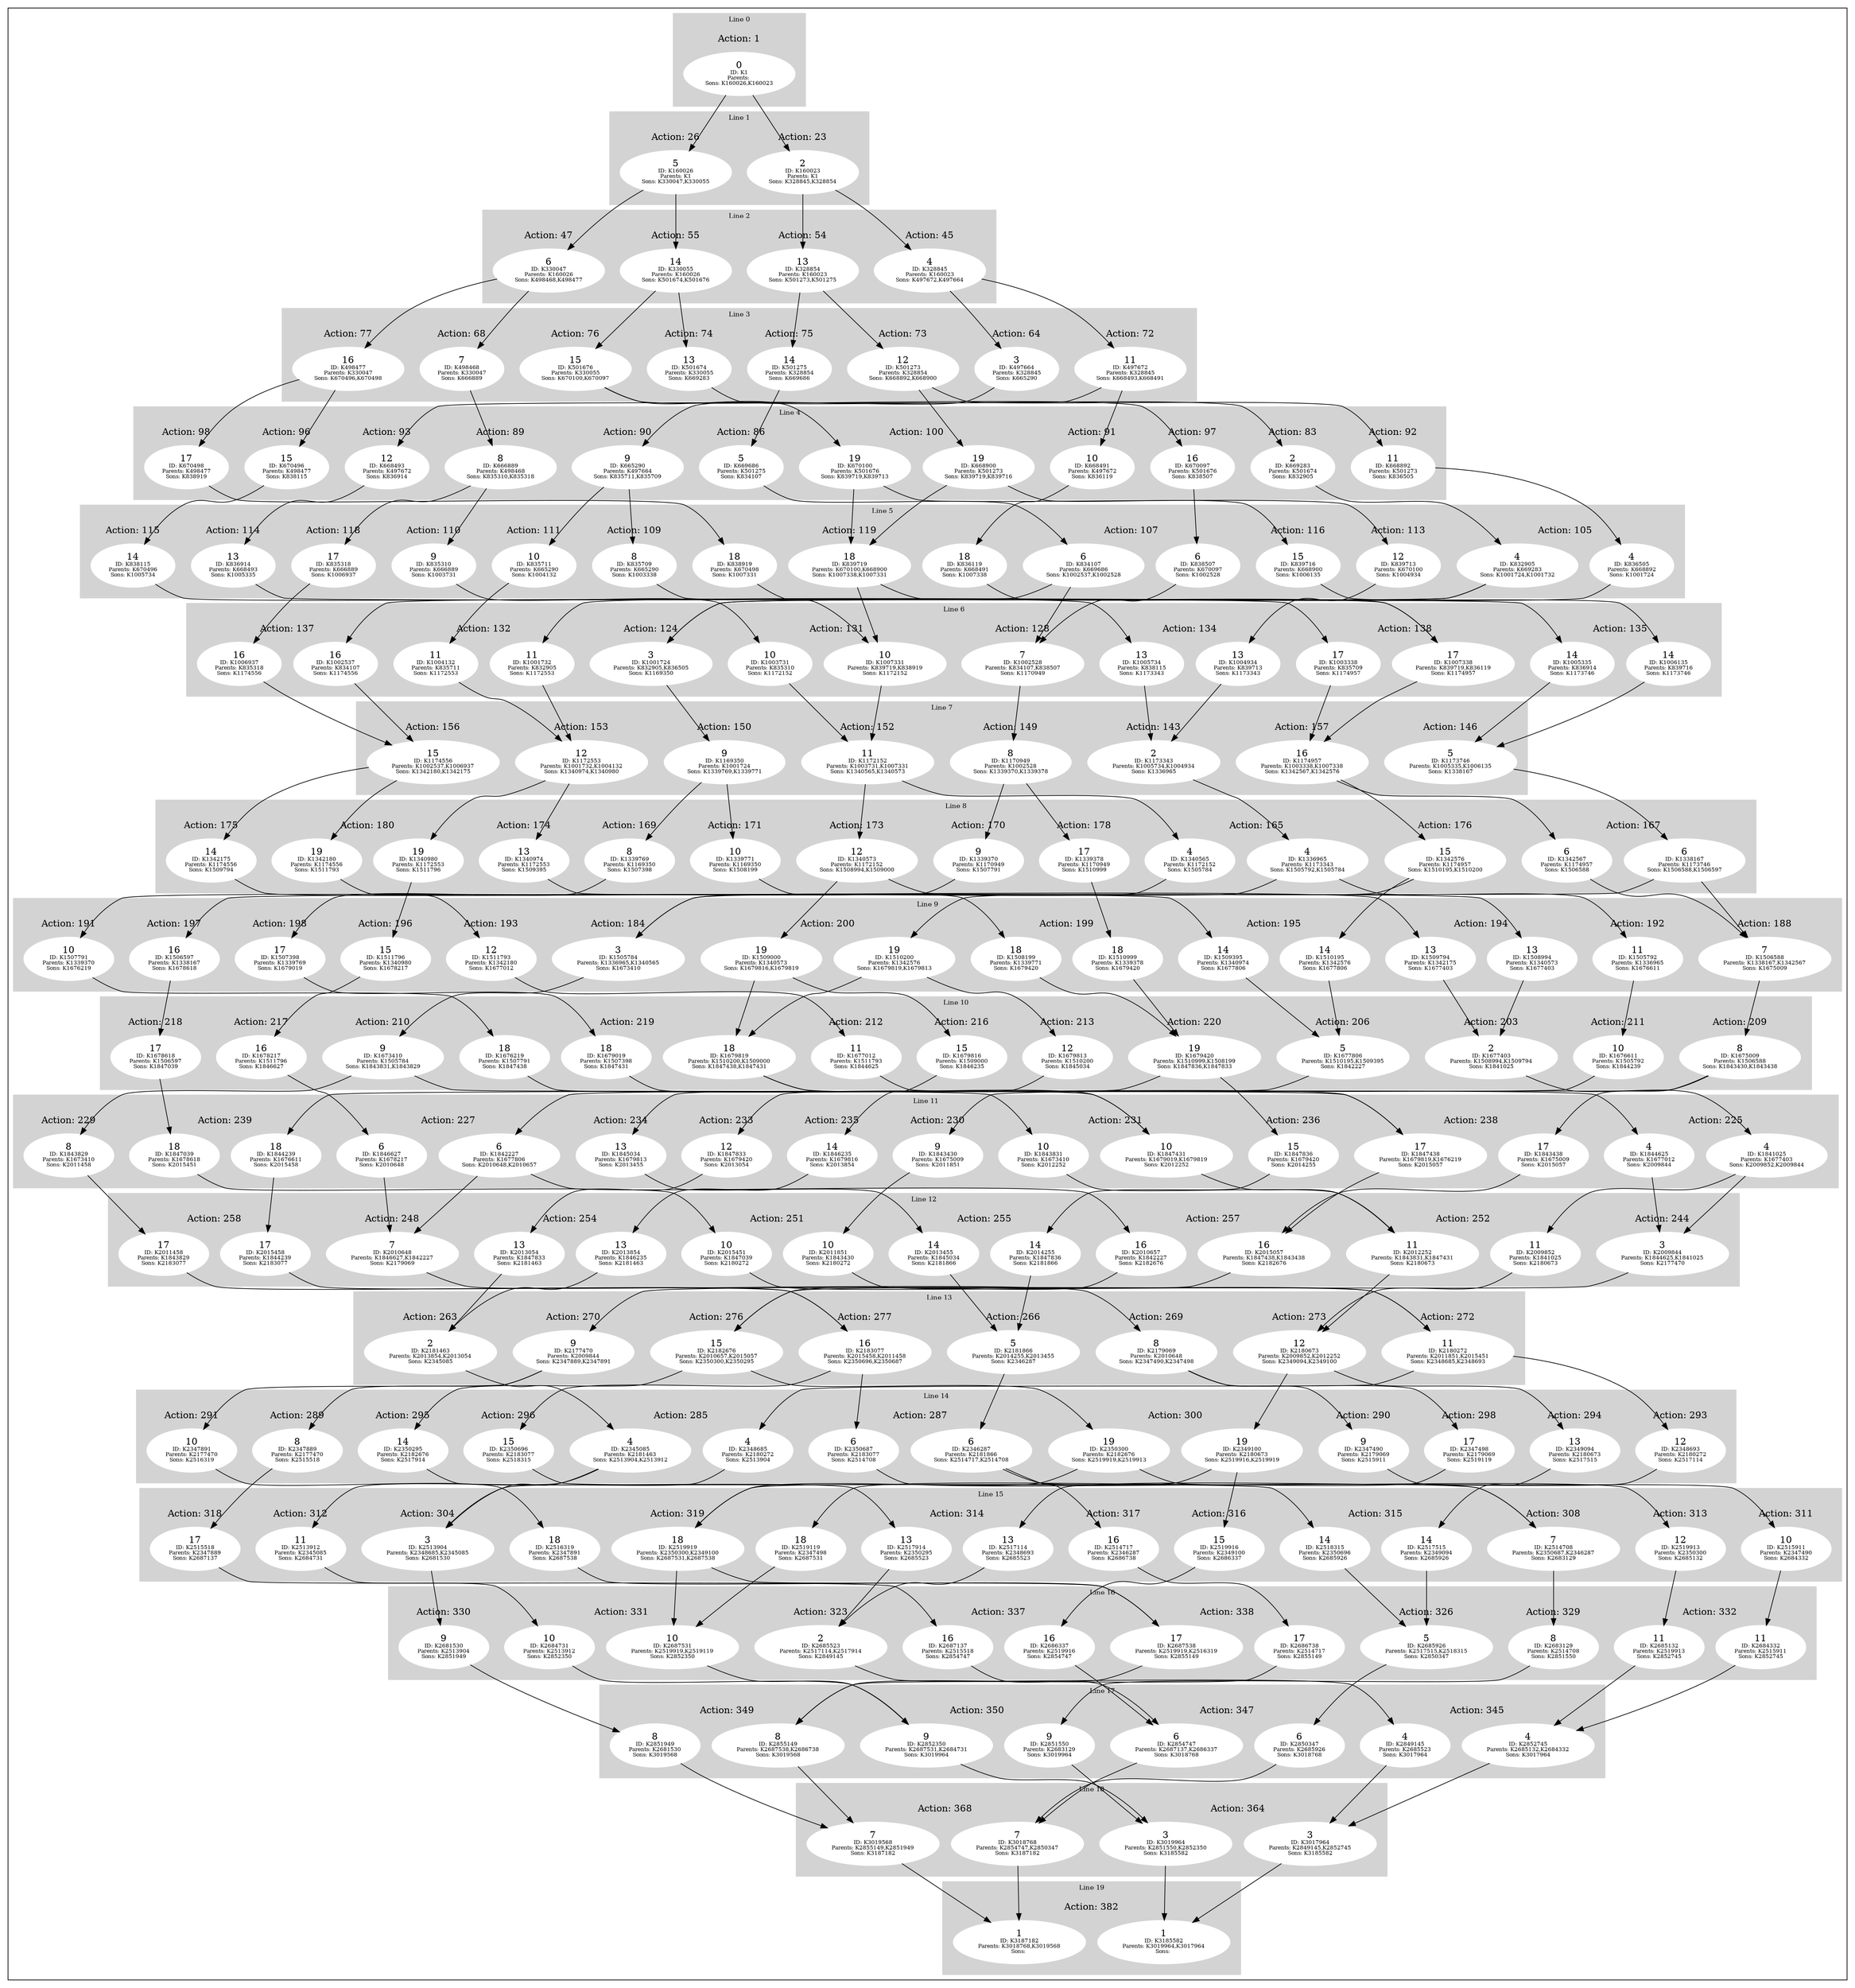 digraph G {
subgraph cluster_info {
        subgraph cluster_18 {
        style=filled;
        color=lightgrey;
        node [style=filled,color=white];
        subgraph cluster_act_364 {
label = "Action: 364"step_K3019964 [  label=<3<BR /><FONT POINT-SIZE="8">ID: K3019964</FONT><BR /><FONT POINT-SIZE="8">Parents: K2851550,K2852350</FONT><BR /><FONT POINT-SIZE="8">Sons: K3185582</FONT>>]
step_K3017964 [  label=<3<BR /><FONT POINT-SIZE="8">ID: K3017964</FONT><BR /><FONT POINT-SIZE="8">Parents: K2849145,K2852745</FONT><BR /><FONT POINT-SIZE="8">Sons: K3185582</FONT>>]
}
subgraph cluster_act_368 {
label = "Action: 368"step_K3018768 [  label=<7<BR /><FONT POINT-SIZE="8">ID: K3018768</FONT><BR /><FONT POINT-SIZE="8">Parents: K2854747,K2850347</FONT><BR /><FONT POINT-SIZE="8">Sons: K3187182</FONT>>]
step_K3019568 [  label=<7<BR /><FONT POINT-SIZE="8">ID: K3019568</FONT><BR /><FONT POINT-SIZE="8">Parents: K2855149,K2851949</FONT><BR /><FONT POINT-SIZE="8">Sons: K3187182</FONT>>]
}
subgraph cluster_act_368 {
label = "Action: 368"step_K3018768 [  label=<7<BR /><FONT POINT-SIZE="8">ID: K3018768</FONT><BR /><FONT POINT-SIZE="8">Parents: K2854747,K2850347</FONT><BR /><FONT POINT-SIZE="8">Sons: K3187182</FONT>>]
step_K3019568 [  label=<7<BR /><FONT POINT-SIZE="8">ID: K3019568</FONT><BR /><FONT POINT-SIZE="8">Parents: K2855149,K2851949</FONT><BR /><FONT POINT-SIZE="8">Sons: K3187182</FONT>>]
}
subgraph cluster_act_364 {
label = "Action: 364"step_K3019964 [  label=<3<BR /><FONT POINT-SIZE="8">ID: K3019964</FONT><BR /><FONT POINT-SIZE="8">Parents: K2851550,K2852350</FONT><BR /><FONT POINT-SIZE="8">Sons: K3185582</FONT>>]
step_K3017964 [  label=<3<BR /><FONT POINT-SIZE="8">ID: K3017964</FONT><BR /><FONT POINT-SIZE="8">Parents: K2849145,K2852745</FONT><BR /><FONT POINT-SIZE="8">Sons: K3185582</FONT>>]
}

        fontsize="10"
        label = "Line 18";
        }

        subgraph cluster_2 {
        style=filled;
        color=lightgrey;
        node [style=filled,color=white];
        subgraph cluster_act_45 {
label = "Action: 45"step_K328845 [  label=<4<BR /><FONT POINT-SIZE="8">ID: K328845</FONT><BR /><FONT POINT-SIZE="8">Parents: K160023</FONT><BR /><FONT POINT-SIZE="8">Sons: K497672,K497664</FONT>>]
}
subgraph cluster_act_54 {
label = "Action: 54"step_K328854 [  label=<13<BR /><FONT POINT-SIZE="8">ID: K328854</FONT><BR /><FONT POINT-SIZE="8">Parents: K160023</FONT><BR /><FONT POINT-SIZE="8">Sons: K501273,K501275</FONT>>]
}
subgraph cluster_act_55 {
label = "Action: 55"step_K330055 [  label=<14<BR /><FONT POINT-SIZE="8">ID: K330055</FONT><BR /><FONT POINT-SIZE="8">Parents: K160026</FONT><BR /><FONT POINT-SIZE="8">Sons: K501674,K501676</FONT>>]
}
subgraph cluster_act_47 {
label = "Action: 47"step_K330047 [  label=<6<BR /><FONT POINT-SIZE="8">ID: K330047</FONT><BR /><FONT POINT-SIZE="8">Parents: K160026</FONT><BR /><FONT POINT-SIZE="8">Sons: K498468,K498477</FONT>>]
}

        fontsize="10"
        label = "Line 2";
        }

        subgraph cluster_16 {
        style=filled;
        color=lightgrey;
        node [style=filled,color=white];
        subgraph cluster_act_332 {
label = "Action: 332"step_K2685132 [  label=<11<BR /><FONT POINT-SIZE="8">ID: K2685132</FONT><BR /><FONT POINT-SIZE="8">Parents: K2519913</FONT><BR /><FONT POINT-SIZE="8">Sons: K2852745</FONT>>]
step_K2684332 [  label=<11<BR /><FONT POINT-SIZE="8">ID: K2684332</FONT><BR /><FONT POINT-SIZE="8">Parents: K2515911</FONT><BR /><FONT POINT-SIZE="8">Sons: K2852745</FONT>>]
}
subgraph cluster_act_329 {
label = "Action: 329"step_K2683129 [  label=<8<BR /><FONT POINT-SIZE="8">ID: K2683129</FONT><BR /><FONT POINT-SIZE="8">Parents: K2514708</FONT><BR /><FONT POINT-SIZE="8">Sons: K2851550</FONT>>]
}
subgraph cluster_act_332 {
label = "Action: 332"step_K2685132 [  label=<11<BR /><FONT POINT-SIZE="8">ID: K2685132</FONT><BR /><FONT POINT-SIZE="8">Parents: K2519913</FONT><BR /><FONT POINT-SIZE="8">Sons: K2852745</FONT>>]
step_K2684332 [  label=<11<BR /><FONT POINT-SIZE="8">ID: K2684332</FONT><BR /><FONT POINT-SIZE="8">Parents: K2515911</FONT><BR /><FONT POINT-SIZE="8">Sons: K2852745</FONT>>]
}
subgraph cluster_act_326 {
label = "Action: 326"step_K2685926 [  label=<5<BR /><FONT POINT-SIZE="8">ID: K2685926</FONT><BR /><FONT POINT-SIZE="8">Parents: K2517515,K2518315</FONT><BR /><FONT POINT-SIZE="8">Sons: K2850347</FONT>>]
}
subgraph cluster_act_338 {
label = "Action: 338"step_K2687538 [  label=<17<BR /><FONT POINT-SIZE="8">ID: K2687538</FONT><BR /><FONT POINT-SIZE="8">Parents: K2519919,K2516319</FONT><BR /><FONT POINT-SIZE="8">Sons: K2855149</FONT>>]
step_K2686738 [  label=<17<BR /><FONT POINT-SIZE="8">ID: K2686738</FONT><BR /><FONT POINT-SIZE="8">Parents: K2514717</FONT><BR /><FONT POINT-SIZE="8">Sons: K2855149</FONT>>]
}
subgraph cluster_act_337 {
label = "Action: 337"step_K2687137 [  label=<16<BR /><FONT POINT-SIZE="8">ID: K2687137</FONT><BR /><FONT POINT-SIZE="8">Parents: K2515518</FONT><BR /><FONT POINT-SIZE="8">Sons: K2854747</FONT>>]
step_K2686337 [  label=<16<BR /><FONT POINT-SIZE="8">ID: K2686337</FONT><BR /><FONT POINT-SIZE="8">Parents: K2519916</FONT><BR /><FONT POINT-SIZE="8">Sons: K2854747</FONT>>]
}
subgraph cluster_act_323 {
label = "Action: 323"step_K2685523 [  label=<2<BR /><FONT POINT-SIZE="8">ID: K2685523</FONT><BR /><FONT POINT-SIZE="8">Parents: K2517114,K2517914</FONT><BR /><FONT POINT-SIZE="8">Sons: K2849145</FONT>>]
}
subgraph cluster_act_331 {
label = "Action: 331"step_K2687531 [  label=<10<BR /><FONT POINT-SIZE="8">ID: K2687531</FONT><BR /><FONT POINT-SIZE="8">Parents: K2519919,K2519119</FONT><BR /><FONT POINT-SIZE="8">Sons: K2852350</FONT>>]
step_K2684731 [  label=<10<BR /><FONT POINT-SIZE="8">ID: K2684731</FONT><BR /><FONT POINT-SIZE="8">Parents: K2513912</FONT><BR /><FONT POINT-SIZE="8">Sons: K2852350</FONT>>]
}
subgraph cluster_act_338 {
label = "Action: 338"step_K2687538 [  label=<17<BR /><FONT POINT-SIZE="8">ID: K2687538</FONT><BR /><FONT POINT-SIZE="8">Parents: K2519919,K2516319</FONT><BR /><FONT POINT-SIZE="8">Sons: K2855149</FONT>>]
step_K2686738 [  label=<17<BR /><FONT POINT-SIZE="8">ID: K2686738</FONT><BR /><FONT POINT-SIZE="8">Parents: K2514717</FONT><BR /><FONT POINT-SIZE="8">Sons: K2855149</FONT>>]
}
subgraph cluster_act_337 {
label = "Action: 337"step_K2687137 [  label=<16<BR /><FONT POINT-SIZE="8">ID: K2687137</FONT><BR /><FONT POINT-SIZE="8">Parents: K2515518</FONT><BR /><FONT POINT-SIZE="8">Sons: K2854747</FONT>>]
step_K2686337 [  label=<16<BR /><FONT POINT-SIZE="8">ID: K2686337</FONT><BR /><FONT POINT-SIZE="8">Parents: K2519916</FONT><BR /><FONT POINT-SIZE="8">Sons: K2854747</FONT>>]
}
subgraph cluster_act_330 {
label = "Action: 330"step_K2681530 [  label=<9<BR /><FONT POINT-SIZE="8">ID: K2681530</FONT><BR /><FONT POINT-SIZE="8">Parents: K2513904</FONT><BR /><FONT POINT-SIZE="8">Sons: K2851949</FONT>>]
}
subgraph cluster_act_331 {
label = "Action: 331"step_K2687531 [  label=<10<BR /><FONT POINT-SIZE="8">ID: K2687531</FONT><BR /><FONT POINT-SIZE="8">Parents: K2519919,K2519119</FONT><BR /><FONT POINT-SIZE="8">Sons: K2852350</FONT>>]
step_K2684731 [  label=<10<BR /><FONT POINT-SIZE="8">ID: K2684731</FONT><BR /><FONT POINT-SIZE="8">Parents: K2513912</FONT><BR /><FONT POINT-SIZE="8">Sons: K2852350</FONT>>]
}

        fontsize="10"
        label = "Line 16";
        }

        subgraph cluster_11 {
        style=filled;
        color=lightgrey;
        node [style=filled,color=white];
        subgraph cluster_act_225 {
label = "Action: 225"step_K1844625 [  label=<4<BR /><FONT POINT-SIZE="8">ID: K1844625</FONT><BR /><FONT POINT-SIZE="8">Parents: K1677012</FONT><BR /><FONT POINT-SIZE="8">Sons: K2009844</FONT>>]
step_K1841025 [  label=<4<BR /><FONT POINT-SIZE="8">ID: K1841025</FONT><BR /><FONT POINT-SIZE="8">Parents: K1677403</FONT><BR /><FONT POINT-SIZE="8">Sons: K2009852,K2009844</FONT>>]
}
subgraph cluster_act_238 {
label = "Action: 238"step_K1847438 [  label=<17<BR /><FONT POINT-SIZE="8">ID: K1847438</FONT><BR /><FONT POINT-SIZE="8">Parents: K1679819,K1676219</FONT><BR /><FONT POINT-SIZE="8">Sons: K2015057</FONT>>]
step_K1843438 [  label=<17<BR /><FONT POINT-SIZE="8">ID: K1843438</FONT><BR /><FONT POINT-SIZE="8">Parents: K1675009</FONT><BR /><FONT POINT-SIZE="8">Sons: K2015057</FONT>>]
}
subgraph cluster_act_236 {
label = "Action: 236"step_K1847836 [  label=<15<BR /><FONT POINT-SIZE="8">ID: K1847836</FONT><BR /><FONT POINT-SIZE="8">Parents: K1679420</FONT><BR /><FONT POINT-SIZE="8">Sons: K2014255</FONT>>]
}
subgraph cluster_act_231 {
label = "Action: 231"step_K1843831 [  label=<10<BR /><FONT POINT-SIZE="8">ID: K1843831</FONT><BR /><FONT POINT-SIZE="8">Parents: K1673410</FONT><BR /><FONT POINT-SIZE="8">Sons: K2012252</FONT>>]
step_K1847431 [  label=<10<BR /><FONT POINT-SIZE="8">ID: K1847431</FONT><BR /><FONT POINT-SIZE="8">Parents: K1679019,K1679819</FONT><BR /><FONT POINT-SIZE="8">Sons: K2012252</FONT>>]
}
subgraph cluster_act_230 {
label = "Action: 230"step_K1843430 [  label=<9<BR /><FONT POINT-SIZE="8">ID: K1843430</FONT><BR /><FONT POINT-SIZE="8">Parents: K1675009</FONT><BR /><FONT POINT-SIZE="8">Sons: K2011851</FONT>>]
}
subgraph cluster_act_235 {
label = "Action: 235"step_K1846235 [  label=<14<BR /><FONT POINT-SIZE="8">ID: K1846235</FONT><BR /><FONT POINT-SIZE="8">Parents: K1679816</FONT><BR /><FONT POINT-SIZE="8">Sons: K2013854</FONT>>]
}
subgraph cluster_act_233 {
label = "Action: 233"step_K1847833 [  label=<12<BR /><FONT POINT-SIZE="8">ID: K1847833</FONT><BR /><FONT POINT-SIZE="8">Parents: K1679420</FONT><BR /><FONT POINT-SIZE="8">Sons: K2013054</FONT>>]
}
subgraph cluster_act_231 {
label = "Action: 231"step_K1843831 [  label=<10<BR /><FONT POINT-SIZE="8">ID: K1843831</FONT><BR /><FONT POINT-SIZE="8">Parents: K1673410</FONT><BR /><FONT POINT-SIZE="8">Sons: K2012252</FONT>>]
step_K1847431 [  label=<10<BR /><FONT POINT-SIZE="8">ID: K1847431</FONT><BR /><FONT POINT-SIZE="8">Parents: K1679019,K1679819</FONT><BR /><FONT POINT-SIZE="8">Sons: K2012252</FONT>>]
}
subgraph cluster_act_234 {
label = "Action: 234"step_K1845034 [  label=<13<BR /><FONT POINT-SIZE="8">ID: K1845034</FONT><BR /><FONT POINT-SIZE="8">Parents: K1679813</FONT><BR /><FONT POINT-SIZE="8">Sons: K2013455</FONT>>]
}
subgraph cluster_act_227 {
label = "Action: 227"step_K1846627 [  label=<6<BR /><FONT POINT-SIZE="8">ID: K1846627</FONT><BR /><FONT POINT-SIZE="8">Parents: K1678217</FONT><BR /><FONT POINT-SIZE="8">Sons: K2010648</FONT>>]
step_K1842227 [  label=<6<BR /><FONT POINT-SIZE="8">ID: K1842227</FONT><BR /><FONT POINT-SIZE="8">Parents: K1677806</FONT><BR /><FONT POINT-SIZE="8">Sons: K2010648,K2010657</FONT>>]
}
subgraph cluster_act_225 {
label = "Action: 225"step_K1844625 [  label=<4<BR /><FONT POINT-SIZE="8">ID: K1844625</FONT><BR /><FONT POINT-SIZE="8">Parents: K1677012</FONT><BR /><FONT POINT-SIZE="8">Sons: K2009844</FONT>>]
step_K1841025 [  label=<4<BR /><FONT POINT-SIZE="8">ID: K1841025</FONT><BR /><FONT POINT-SIZE="8">Parents: K1677403</FONT><BR /><FONT POINT-SIZE="8">Sons: K2009852,K2009844</FONT>>]
}
subgraph cluster_act_239 {
label = "Action: 239"step_K1844239 [  label=<18<BR /><FONT POINT-SIZE="8">ID: K1844239</FONT><BR /><FONT POINT-SIZE="8">Parents: K1676611</FONT><BR /><FONT POINT-SIZE="8">Sons: K2015458</FONT>>]
step_K1847039 [  label=<18<BR /><FONT POINT-SIZE="8">ID: K1847039</FONT><BR /><FONT POINT-SIZE="8">Parents: K1678618</FONT><BR /><FONT POINT-SIZE="8">Sons: K2015451</FONT>>]
}
subgraph cluster_act_229 {
label = "Action: 229"step_K1843829 [  label=<8<BR /><FONT POINT-SIZE="8">ID: K1843829</FONT><BR /><FONT POINT-SIZE="8">Parents: K1673410</FONT><BR /><FONT POINT-SIZE="8">Sons: K2011458</FONT>>]
}
subgraph cluster_act_239 {
label = "Action: 239"step_K1844239 [  label=<18<BR /><FONT POINT-SIZE="8">ID: K1844239</FONT><BR /><FONT POINT-SIZE="8">Parents: K1676611</FONT><BR /><FONT POINT-SIZE="8">Sons: K2015458</FONT>>]
step_K1847039 [  label=<18<BR /><FONT POINT-SIZE="8">ID: K1847039</FONT><BR /><FONT POINT-SIZE="8">Parents: K1678618</FONT><BR /><FONT POINT-SIZE="8">Sons: K2015451</FONT>>]
}
subgraph cluster_act_227 {
label = "Action: 227"step_K1846627 [  label=<6<BR /><FONT POINT-SIZE="8">ID: K1846627</FONT><BR /><FONT POINT-SIZE="8">Parents: K1678217</FONT><BR /><FONT POINT-SIZE="8">Sons: K2010648</FONT>>]
step_K1842227 [  label=<6<BR /><FONT POINT-SIZE="8">ID: K1842227</FONT><BR /><FONT POINT-SIZE="8">Parents: K1677806</FONT><BR /><FONT POINT-SIZE="8">Sons: K2010648,K2010657</FONT>>]
}
subgraph cluster_act_238 {
label = "Action: 238"step_K1847438 [  label=<17<BR /><FONT POINT-SIZE="8">ID: K1847438</FONT><BR /><FONT POINT-SIZE="8">Parents: K1679819,K1676219</FONT><BR /><FONT POINT-SIZE="8">Sons: K2015057</FONT>>]
step_K1843438 [  label=<17<BR /><FONT POINT-SIZE="8">ID: K1843438</FONT><BR /><FONT POINT-SIZE="8">Parents: K1675009</FONT><BR /><FONT POINT-SIZE="8">Sons: K2015057</FONT>>]
}

        fontsize="10"
        label = "Line 11";
        }

        subgraph cluster_0 {
        style=filled;
        color=lightgrey;
        node [style=filled,color=white];
        subgraph cluster_act_1 {
label = "Action: 1"step_K1 [  label=<0<BR /><FONT POINT-SIZE="8">ID: K1</FONT><BR /><FONT POINT-SIZE="8">Parents: </FONT><BR /><FONT POINT-SIZE="8">Sons: K160026,K160023</FONT>>]
}

        fontsize="10"
        label = "Line 0";
        }

        subgraph cluster_7 {
        style=filled;
        color=lightgrey;
        node [style=filled,color=white];
        subgraph cluster_act_146 {
label = "Action: 146"step_K1173746 [  label=<5<BR /><FONT POINT-SIZE="8">ID: K1173746</FONT><BR /><FONT POINT-SIZE="8">Parents: K1005335,K1006135</FONT><BR /><FONT POINT-SIZE="8">Sons: K1338167</FONT>>]
}
subgraph cluster_act_157 {
label = "Action: 157"step_K1174957 [  label=<16<BR /><FONT POINT-SIZE="8">ID: K1174957</FONT><BR /><FONT POINT-SIZE="8">Parents: K1003338,K1007338</FONT><BR /><FONT POINT-SIZE="8">Sons: K1342567,K1342576</FONT>>]
}
subgraph cluster_act_143 {
label = "Action: 143"step_K1173343 [  label=<2<BR /><FONT POINT-SIZE="8">ID: K1173343</FONT><BR /><FONT POINT-SIZE="8">Parents: K1005734,K1004934</FONT><BR /><FONT POINT-SIZE="8">Sons: K1336965</FONT>>]
}
subgraph cluster_act_149 {
label = "Action: 149"step_K1170949 [  label=<8<BR /><FONT POINT-SIZE="8">ID: K1170949</FONT><BR /><FONT POINT-SIZE="8">Parents: K1002528</FONT><BR /><FONT POINT-SIZE="8">Sons: K1339370,K1339378</FONT>>]
}
subgraph cluster_act_152 {
label = "Action: 152"step_K1172152 [  label=<11<BR /><FONT POINT-SIZE="8">ID: K1172152</FONT><BR /><FONT POINT-SIZE="8">Parents: K1003731,K1007331</FONT><BR /><FONT POINT-SIZE="8">Sons: K1340565,K1340573</FONT>>]
}
subgraph cluster_act_150 {
label = "Action: 150"step_K1169350 [  label=<9<BR /><FONT POINT-SIZE="8">ID: K1169350</FONT><BR /><FONT POINT-SIZE="8">Parents: K1001724</FONT><BR /><FONT POINT-SIZE="8">Sons: K1339769,K1339771</FONT>>]
}
subgraph cluster_act_153 {
label = "Action: 153"step_K1172553 [  label=<12<BR /><FONT POINT-SIZE="8">ID: K1172553</FONT><BR /><FONT POINT-SIZE="8">Parents: K1001732,K1004132</FONT><BR /><FONT POINT-SIZE="8">Sons: K1340974,K1340980</FONT>>]
}
subgraph cluster_act_156 {
label = "Action: 156"step_K1174556 [  label=<15<BR /><FONT POINT-SIZE="8">ID: K1174556</FONT><BR /><FONT POINT-SIZE="8">Parents: K1002537,K1006937</FONT><BR /><FONT POINT-SIZE="8">Sons: K1342180,K1342175</FONT>>]
}

        fontsize="10"
        label = "Line 7";
        }

        subgraph cluster_9 {
        style=filled;
        color=lightgrey;
        node [style=filled,color=white];
        subgraph cluster_act_188 {
label = "Action: 188"step_K1506588 [  label=<7<BR /><FONT POINT-SIZE="8">ID: K1506588</FONT><BR /><FONT POINT-SIZE="8">Parents: K1338167,K1342567</FONT><BR /><FONT POINT-SIZE="8">Sons: K1675009</FONT>>]
}
subgraph cluster_act_192 {
label = "Action: 192"step_K1505792 [  label=<11<BR /><FONT POINT-SIZE="8">ID: K1505792</FONT><BR /><FONT POINT-SIZE="8">Parents: K1336965</FONT><BR /><FONT POINT-SIZE="8">Sons: K1676611</FONT>>]
}
subgraph cluster_act_194 {
label = "Action: 194"step_K1508994 [  label=<13<BR /><FONT POINT-SIZE="8">ID: K1508994</FONT><BR /><FONT POINT-SIZE="8">Parents: K1340573</FONT><BR /><FONT POINT-SIZE="8">Sons: K1677403</FONT>>]
step_K1509794 [  label=<13<BR /><FONT POINT-SIZE="8">ID: K1509794</FONT><BR /><FONT POINT-SIZE="8">Parents: K1342175</FONT><BR /><FONT POINT-SIZE="8">Sons: K1677403</FONT>>]
}
subgraph cluster_act_195 {
label = "Action: 195"step_K1510195 [  label=<14<BR /><FONT POINT-SIZE="8">ID: K1510195</FONT><BR /><FONT POINT-SIZE="8">Parents: K1342576</FONT><BR /><FONT POINT-SIZE="8">Sons: K1677806</FONT>>]
step_K1509395 [  label=<14<BR /><FONT POINT-SIZE="8">ID: K1509395</FONT><BR /><FONT POINT-SIZE="8">Parents: K1340974</FONT><BR /><FONT POINT-SIZE="8">Sons: K1677806</FONT>>]
}
subgraph cluster_act_199 {
label = "Action: 199"step_K1510999 [  label=<18<BR /><FONT POINT-SIZE="8">ID: K1510999</FONT><BR /><FONT POINT-SIZE="8">Parents: K1339378</FONT><BR /><FONT POINT-SIZE="8">Sons: K1679420</FONT>>]
step_K1508199 [  label=<18<BR /><FONT POINT-SIZE="8">ID: K1508199</FONT><BR /><FONT POINT-SIZE="8">Parents: K1339771</FONT><BR /><FONT POINT-SIZE="8">Sons: K1679420</FONT>>]
}
subgraph cluster_act_200 {
label = "Action: 200"step_K1510200 [  label=<19<BR /><FONT POINT-SIZE="8">ID: K1510200</FONT><BR /><FONT POINT-SIZE="8">Parents: K1342576</FONT><BR /><FONT POINT-SIZE="8">Sons: K1679819,K1679813</FONT>>]
step_K1509000 [  label=<19<BR /><FONT POINT-SIZE="8">ID: K1509000</FONT><BR /><FONT POINT-SIZE="8">Parents: K1340573</FONT><BR /><FONT POINT-SIZE="8">Sons: K1679816,K1679819</FONT>>]
}
subgraph cluster_act_184 {
label = "Action: 184"step_K1505784 [  label=<3<BR /><FONT POINT-SIZE="8">ID: K1505784</FONT><BR /><FONT POINT-SIZE="8">Parents: K1336965,K1340565</FONT><BR /><FONT POINT-SIZE="8">Sons: K1673410</FONT>>]
}
subgraph cluster_act_193 {
label = "Action: 193"step_K1511793 [  label=<12<BR /><FONT POINT-SIZE="8">ID: K1511793</FONT><BR /><FONT POINT-SIZE="8">Parents: K1342180</FONT><BR /><FONT POINT-SIZE="8">Sons: K1677012</FONT>>]
}
subgraph cluster_act_196 {
label = "Action: 196"step_K1511796 [  label=<15<BR /><FONT POINT-SIZE="8">ID: K1511796</FONT><BR /><FONT POINT-SIZE="8">Parents: K1340980</FONT><BR /><FONT POINT-SIZE="8">Sons: K1678217</FONT>>]
}
subgraph cluster_act_198 {
label = "Action: 198"step_K1507398 [  label=<17<BR /><FONT POINT-SIZE="8">ID: K1507398</FONT><BR /><FONT POINT-SIZE="8">Parents: K1339769</FONT><BR /><FONT POINT-SIZE="8">Sons: K1679019</FONT>>]
}
subgraph cluster_act_199 {
label = "Action: 199"step_K1510999 [  label=<18<BR /><FONT POINT-SIZE="8">ID: K1510999</FONT><BR /><FONT POINT-SIZE="8">Parents: K1339378</FONT><BR /><FONT POINT-SIZE="8">Sons: K1679420</FONT>>]
step_K1508199 [  label=<18<BR /><FONT POINT-SIZE="8">ID: K1508199</FONT><BR /><FONT POINT-SIZE="8">Parents: K1339771</FONT><BR /><FONT POINT-SIZE="8">Sons: K1679420</FONT>>]
}
subgraph cluster_act_197 {
label = "Action: 197"step_K1506597 [  label=<16<BR /><FONT POINT-SIZE="8">ID: K1506597</FONT><BR /><FONT POINT-SIZE="8">Parents: K1338167</FONT><BR /><FONT POINT-SIZE="8">Sons: K1678618</FONT>>]
}
subgraph cluster_act_191 {
label = "Action: 191"step_K1507791 [  label=<10<BR /><FONT POINT-SIZE="8">ID: K1507791</FONT><BR /><FONT POINT-SIZE="8">Parents: K1339370</FONT><BR /><FONT POINT-SIZE="8">Sons: K1676219</FONT>>]
}
subgraph cluster_act_194 {
label = "Action: 194"step_K1508994 [  label=<13<BR /><FONT POINT-SIZE="8">ID: K1508994</FONT><BR /><FONT POINT-SIZE="8">Parents: K1340573</FONT><BR /><FONT POINT-SIZE="8">Sons: K1677403</FONT>>]
step_K1509794 [  label=<13<BR /><FONT POINT-SIZE="8">ID: K1509794</FONT><BR /><FONT POINT-SIZE="8">Parents: K1342175</FONT><BR /><FONT POINT-SIZE="8">Sons: K1677403</FONT>>]
}
subgraph cluster_act_195 {
label = "Action: 195"step_K1510195 [  label=<14<BR /><FONT POINT-SIZE="8">ID: K1510195</FONT><BR /><FONT POINT-SIZE="8">Parents: K1342576</FONT><BR /><FONT POINT-SIZE="8">Sons: K1677806</FONT>>]
step_K1509395 [  label=<14<BR /><FONT POINT-SIZE="8">ID: K1509395</FONT><BR /><FONT POINT-SIZE="8">Parents: K1340974</FONT><BR /><FONT POINT-SIZE="8">Sons: K1677806</FONT>>]
}
subgraph cluster_act_200 {
label = "Action: 200"step_K1510200 [  label=<19<BR /><FONT POINT-SIZE="8">ID: K1510200</FONT><BR /><FONT POINT-SIZE="8">Parents: K1342576</FONT><BR /><FONT POINT-SIZE="8">Sons: K1679819,K1679813</FONT>>]
step_K1509000 [  label=<19<BR /><FONT POINT-SIZE="8">ID: K1509000</FONT><BR /><FONT POINT-SIZE="8">Parents: K1340573</FONT><BR /><FONT POINT-SIZE="8">Sons: K1679816,K1679819</FONT>>]
}

        fontsize="10"
        label = "Line 9";
        }

        subgraph cluster_10 {
        style=filled;
        color=lightgrey;
        node [style=filled,color=white];
        subgraph cluster_act_203 {
label = "Action: 203"step_K1677403 [  label=<2<BR /><FONT POINT-SIZE="8">ID: K1677403</FONT><BR /><FONT POINT-SIZE="8">Parents: K1508994,K1509794</FONT><BR /><FONT POINT-SIZE="8">Sons: K1841025</FONT>>]
}
subgraph cluster_act_212 {
label = "Action: 212"step_K1677012 [  label=<11<BR /><FONT POINT-SIZE="8">ID: K1677012</FONT><BR /><FONT POINT-SIZE="8">Parents: K1511793</FONT><BR /><FONT POINT-SIZE="8">Sons: K1844625</FONT>>]
}
subgraph cluster_act_211 {
label = "Action: 211"step_K1676611 [  label=<10<BR /><FONT POINT-SIZE="8">ID: K1676611</FONT><BR /><FONT POINT-SIZE="8">Parents: K1505792</FONT><BR /><FONT POINT-SIZE="8">Sons: K1844239</FONT>>]
}
subgraph cluster_act_210 {
label = "Action: 210"step_K1673410 [  label=<9<BR /><FONT POINT-SIZE="8">ID: K1673410</FONT><BR /><FONT POINT-SIZE="8">Parents: K1505784</FONT><BR /><FONT POINT-SIZE="8">Sons: K1843831,K1843829</FONT>>]
}
subgraph cluster_act_219 {
label = "Action: 219"step_K1679019 [  label=<18<BR /><FONT POINT-SIZE="8">ID: K1679019</FONT><BR /><FONT POINT-SIZE="8">Parents: K1507398</FONT><BR /><FONT POINT-SIZE="8">Sons: K1847431</FONT>>]
step_K1679819 [  label=<18<BR /><FONT POINT-SIZE="8">ID: K1679819</FONT><BR /><FONT POINT-SIZE="8">Parents: K1510200,K1509000</FONT><BR /><FONT POINT-SIZE="8">Sons: K1847438,K1847431</FONT>>]
step_K1676219 [  label=<18<BR /><FONT POINT-SIZE="8">ID: K1676219</FONT><BR /><FONT POINT-SIZE="8">Parents: K1507791</FONT><BR /><FONT POINT-SIZE="8">Sons: K1847438</FONT>>]
}
subgraph cluster_act_219 {
label = "Action: 219"step_K1679019 [  label=<18<BR /><FONT POINT-SIZE="8">ID: K1679019</FONT><BR /><FONT POINT-SIZE="8">Parents: K1507398</FONT><BR /><FONT POINT-SIZE="8">Sons: K1847431</FONT>>]
step_K1679819 [  label=<18<BR /><FONT POINT-SIZE="8">ID: K1679819</FONT><BR /><FONT POINT-SIZE="8">Parents: K1510200,K1509000</FONT><BR /><FONT POINT-SIZE="8">Sons: K1847438,K1847431</FONT>>]
step_K1676219 [  label=<18<BR /><FONT POINT-SIZE="8">ID: K1676219</FONT><BR /><FONT POINT-SIZE="8">Parents: K1507791</FONT><BR /><FONT POINT-SIZE="8">Sons: K1847438</FONT>>]
}
subgraph cluster_act_209 {
label = "Action: 209"step_K1675009 [  label=<8<BR /><FONT POINT-SIZE="8">ID: K1675009</FONT><BR /><FONT POINT-SIZE="8">Parents: K1506588</FONT><BR /><FONT POINT-SIZE="8">Sons: K1843430,K1843438</FONT>>]
}
subgraph cluster_act_213 {
label = "Action: 213"step_K1679813 [  label=<12<BR /><FONT POINT-SIZE="8">ID: K1679813</FONT><BR /><FONT POINT-SIZE="8">Parents: K1510200</FONT><BR /><FONT POINT-SIZE="8">Sons: K1845034</FONT>>]
}
subgraph cluster_act_219 {
label = "Action: 219"step_K1679019 [  label=<18<BR /><FONT POINT-SIZE="8">ID: K1679019</FONT><BR /><FONT POINT-SIZE="8">Parents: K1507398</FONT><BR /><FONT POINT-SIZE="8">Sons: K1847431</FONT>>]
step_K1679819 [  label=<18<BR /><FONT POINT-SIZE="8">ID: K1679819</FONT><BR /><FONT POINT-SIZE="8">Parents: K1510200,K1509000</FONT><BR /><FONT POINT-SIZE="8">Sons: K1847438,K1847431</FONT>>]
step_K1676219 [  label=<18<BR /><FONT POINT-SIZE="8">ID: K1676219</FONT><BR /><FONT POINT-SIZE="8">Parents: K1507791</FONT><BR /><FONT POINT-SIZE="8">Sons: K1847438</FONT>>]
}
subgraph cluster_act_216 {
label = "Action: 216"step_K1679816 [  label=<15<BR /><FONT POINT-SIZE="8">ID: K1679816</FONT><BR /><FONT POINT-SIZE="8">Parents: K1509000</FONT><BR /><FONT POINT-SIZE="8">Sons: K1846235</FONT>>]
}
subgraph cluster_act_218 {
label = "Action: 218"step_K1678618 [  label=<17<BR /><FONT POINT-SIZE="8">ID: K1678618</FONT><BR /><FONT POINT-SIZE="8">Parents: K1506597</FONT><BR /><FONT POINT-SIZE="8">Sons: K1847039</FONT>>]
}
subgraph cluster_act_220 {
label = "Action: 220"step_K1679420 [  label=<19<BR /><FONT POINT-SIZE="8">ID: K1679420</FONT><BR /><FONT POINT-SIZE="8">Parents: K1510999,K1508199</FONT><BR /><FONT POINT-SIZE="8">Sons: K1847836,K1847833</FONT>>]
}
subgraph cluster_act_206 {
label = "Action: 206"step_K1677806 [  label=<5<BR /><FONT POINT-SIZE="8">ID: K1677806</FONT><BR /><FONT POINT-SIZE="8">Parents: K1510195,K1509395</FONT><BR /><FONT POINT-SIZE="8">Sons: K1842227</FONT>>]
}
subgraph cluster_act_217 {
label = "Action: 217"step_K1678217 [  label=<16<BR /><FONT POINT-SIZE="8">ID: K1678217</FONT><BR /><FONT POINT-SIZE="8">Parents: K1511796</FONT><BR /><FONT POINT-SIZE="8">Sons: K1846627</FONT>>]
}

        fontsize="10"
        label = "Line 10";
        }

        subgraph cluster_19 {
        style=filled;
        color=lightgrey;
        node [style=filled,color=white];
        subgraph cluster_act_382 {
label = "Action: 382"step_K3185582 [  label=<1<BR /><FONT POINT-SIZE="8">ID: K3185582</FONT><BR /><FONT POINT-SIZE="8">Parents: K3019964,K3017964</FONT><BR /><FONT POINT-SIZE="8">Sons: </FONT>>]
step_K3187182 [  label=<1<BR /><FONT POINT-SIZE="8">ID: K3187182</FONT><BR /><FONT POINT-SIZE="8">Parents: K3018768,K3019568</FONT><BR /><FONT POINT-SIZE="8">Sons: </FONT>>]
}
subgraph cluster_act_382 {
label = "Action: 382"step_K3185582 [  label=<1<BR /><FONT POINT-SIZE="8">ID: K3185582</FONT><BR /><FONT POINT-SIZE="8">Parents: K3019964,K3017964</FONT><BR /><FONT POINT-SIZE="8">Sons: </FONT>>]
step_K3187182 [  label=<1<BR /><FONT POINT-SIZE="8">ID: K3187182</FONT><BR /><FONT POINT-SIZE="8">Parents: K3018768,K3019568</FONT><BR /><FONT POINT-SIZE="8">Sons: </FONT>>]
}

        fontsize="10"
        label = "Line 19";
        }

        subgraph cluster_17 {
        style=filled;
        color=lightgrey;
        node [style=filled,color=white];
        subgraph cluster_act_347 {
label = "Action: 347"step_K2854747 [  label=<6<BR /><FONT POINT-SIZE="8">ID: K2854747</FONT><BR /><FONT POINT-SIZE="8">Parents: K2687137,K2686337</FONT><BR /><FONT POINT-SIZE="8">Sons: K3018768</FONT>>]
step_K2850347 [  label=<6<BR /><FONT POINT-SIZE="8">ID: K2850347</FONT><BR /><FONT POINT-SIZE="8">Parents: K2685926</FONT><BR /><FONT POINT-SIZE="8">Sons: K3018768</FONT>>]
}
subgraph cluster_act_345 {
label = "Action: 345"step_K2849145 [  label=<4<BR /><FONT POINT-SIZE="8">ID: K2849145</FONT><BR /><FONT POINT-SIZE="8">Parents: K2685523</FONT><BR /><FONT POINT-SIZE="8">Sons: K3017964</FONT>>]
step_K2852745 [  label=<4<BR /><FONT POINT-SIZE="8">ID: K2852745</FONT><BR /><FONT POINT-SIZE="8">Parents: K2685132,K2684332</FONT><BR /><FONT POINT-SIZE="8">Sons: K3017964</FONT>>]
}
subgraph cluster_act_349 {
label = "Action: 349"step_K2855149 [  label=<8<BR /><FONT POINT-SIZE="8">ID: K2855149</FONT><BR /><FONT POINT-SIZE="8">Parents: K2687538,K2686738</FONT><BR /><FONT POINT-SIZE="8">Sons: K3019568</FONT>>]
step_K2851949 [  label=<8<BR /><FONT POINT-SIZE="8">ID: K2851949</FONT><BR /><FONT POINT-SIZE="8">Parents: K2681530</FONT><BR /><FONT POINT-SIZE="8">Sons: K3019568</FONT>>]
}
subgraph cluster_act_350 {
label = "Action: 350"step_K2851550 [  label=<9<BR /><FONT POINT-SIZE="8">ID: K2851550</FONT><BR /><FONT POINT-SIZE="8">Parents: K2683129</FONT><BR /><FONT POINT-SIZE="8">Sons: K3019964</FONT>>]
step_K2852350 [  label=<9<BR /><FONT POINT-SIZE="8">ID: K2852350</FONT><BR /><FONT POINT-SIZE="8">Parents: K2687531,K2684731</FONT><BR /><FONT POINT-SIZE="8">Sons: K3019964</FONT>>]
}
subgraph cluster_act_347 {
label = "Action: 347"step_K2854747 [  label=<6<BR /><FONT POINT-SIZE="8">ID: K2854747</FONT><BR /><FONT POINT-SIZE="8">Parents: K2687137,K2686337</FONT><BR /><FONT POINT-SIZE="8">Sons: K3018768</FONT>>]
step_K2850347 [  label=<6<BR /><FONT POINT-SIZE="8">ID: K2850347</FONT><BR /><FONT POINT-SIZE="8">Parents: K2685926</FONT><BR /><FONT POINT-SIZE="8">Sons: K3018768</FONT>>]
}
subgraph cluster_act_345 {
label = "Action: 345"step_K2849145 [  label=<4<BR /><FONT POINT-SIZE="8">ID: K2849145</FONT><BR /><FONT POINT-SIZE="8">Parents: K2685523</FONT><BR /><FONT POINT-SIZE="8">Sons: K3017964</FONT>>]
step_K2852745 [  label=<4<BR /><FONT POINT-SIZE="8">ID: K2852745</FONT><BR /><FONT POINT-SIZE="8">Parents: K2685132,K2684332</FONT><BR /><FONT POINT-SIZE="8">Sons: K3017964</FONT>>]
}
subgraph cluster_act_350 {
label = "Action: 350"step_K2851550 [  label=<9<BR /><FONT POINT-SIZE="8">ID: K2851550</FONT><BR /><FONT POINT-SIZE="8">Parents: K2683129</FONT><BR /><FONT POINT-SIZE="8">Sons: K3019964</FONT>>]
step_K2852350 [  label=<9<BR /><FONT POINT-SIZE="8">ID: K2852350</FONT><BR /><FONT POINT-SIZE="8">Parents: K2687531,K2684731</FONT><BR /><FONT POINT-SIZE="8">Sons: K3019964</FONT>>]
}
subgraph cluster_act_349 {
label = "Action: 349"step_K2855149 [  label=<8<BR /><FONT POINT-SIZE="8">ID: K2855149</FONT><BR /><FONT POINT-SIZE="8">Parents: K2687538,K2686738</FONT><BR /><FONT POINT-SIZE="8">Sons: K3019568</FONT>>]
step_K2851949 [  label=<8<BR /><FONT POINT-SIZE="8">ID: K2851949</FONT><BR /><FONT POINT-SIZE="8">Parents: K2681530</FONT><BR /><FONT POINT-SIZE="8">Sons: K3019568</FONT>>]
}

        fontsize="10"
        label = "Line 17";
        }

        subgraph cluster_8 {
        style=filled;
        color=lightgrey;
        node [style=filled,color=white];
        subgraph cluster_act_180 {
label = "Action: 180"step_K1342180 [  label=<19<BR /><FONT POINT-SIZE="8">ID: K1342180</FONT><BR /><FONT POINT-SIZE="8">Parents: K1174556</FONT><BR /><FONT POINT-SIZE="8">Sons: K1511793</FONT>>]
step_K1340980 [  label=<19<BR /><FONT POINT-SIZE="8">ID: K1340980</FONT><BR /><FONT POINT-SIZE="8">Parents: K1172553</FONT><BR /><FONT POINT-SIZE="8">Sons: K1511796</FONT>>]
}
subgraph cluster_act_167 {
label = "Action: 167"step_K1338167 [  label=<6<BR /><FONT POINT-SIZE="8">ID: K1338167</FONT><BR /><FONT POINT-SIZE="8">Parents: K1173746</FONT><BR /><FONT POINT-SIZE="8">Sons: K1506588,K1506597</FONT>>]
step_K1342567 [  label=<6<BR /><FONT POINT-SIZE="8">ID: K1342567</FONT><BR /><FONT POINT-SIZE="8">Parents: K1174957</FONT><BR /><FONT POINT-SIZE="8">Sons: K1506588</FONT>>]
}
subgraph cluster_act_175 {
label = "Action: 175"step_K1342175 [  label=<14<BR /><FONT POINT-SIZE="8">ID: K1342175</FONT><BR /><FONT POINT-SIZE="8">Parents: K1174556</FONT><BR /><FONT POINT-SIZE="8">Sons: K1509794</FONT>>]
}
subgraph cluster_act_171 {
label = "Action: 171"step_K1339771 [  label=<10<BR /><FONT POINT-SIZE="8">ID: K1339771</FONT><BR /><FONT POINT-SIZE="8">Parents: K1169350</FONT><BR /><FONT POINT-SIZE="8">Sons: K1508199</FONT>>]
}
subgraph cluster_act_174 {
label = "Action: 174"step_K1340974 [  label=<13<BR /><FONT POINT-SIZE="8">ID: K1340974</FONT><BR /><FONT POINT-SIZE="8">Parents: K1172553</FONT><BR /><FONT POINT-SIZE="8">Sons: K1509395</FONT>>]
}
subgraph cluster_act_169 {
label = "Action: 169"step_K1339769 [  label=<8<BR /><FONT POINT-SIZE="8">ID: K1339769</FONT><BR /><FONT POINT-SIZE="8">Parents: K1169350</FONT><BR /><FONT POINT-SIZE="8">Sons: K1507398</FONT>>]
}
subgraph cluster_act_173 {
label = "Action: 173"step_K1340573 [  label=<12<BR /><FONT POINT-SIZE="8">ID: K1340573</FONT><BR /><FONT POINT-SIZE="8">Parents: K1172152</FONT><BR /><FONT POINT-SIZE="8">Sons: K1508994,K1509000</FONT>>]
}
subgraph cluster_act_165 {
label = "Action: 165"step_K1336965 [  label=<4<BR /><FONT POINT-SIZE="8">ID: K1336965</FONT><BR /><FONT POINT-SIZE="8">Parents: K1173343</FONT><BR /><FONT POINT-SIZE="8">Sons: K1505792,K1505784</FONT>>]
step_K1340565 [  label=<4<BR /><FONT POINT-SIZE="8">ID: K1340565</FONT><BR /><FONT POINT-SIZE="8">Parents: K1172152</FONT><BR /><FONT POINT-SIZE="8">Sons: K1505784</FONT>>]
}
subgraph cluster_act_170 {
label = "Action: 170"step_K1339370 [  label=<9<BR /><FONT POINT-SIZE="8">ID: K1339370</FONT><BR /><FONT POINT-SIZE="8">Parents: K1170949</FONT><BR /><FONT POINT-SIZE="8">Sons: K1507791</FONT>>]
}
subgraph cluster_act_176 {
label = "Action: 176"step_K1342576 [  label=<15<BR /><FONT POINT-SIZE="8">ID: K1342576</FONT><BR /><FONT POINT-SIZE="8">Parents: K1174957</FONT><BR /><FONT POINT-SIZE="8">Sons: K1510195,K1510200</FONT>>]
}
subgraph cluster_act_167 {
label = "Action: 167"step_K1338167 [  label=<6<BR /><FONT POINT-SIZE="8">ID: K1338167</FONT><BR /><FONT POINT-SIZE="8">Parents: K1173746</FONT><BR /><FONT POINT-SIZE="8">Sons: K1506588,K1506597</FONT>>]
step_K1342567 [  label=<6<BR /><FONT POINT-SIZE="8">ID: K1342567</FONT><BR /><FONT POINT-SIZE="8">Parents: K1174957</FONT><BR /><FONT POINT-SIZE="8">Sons: K1506588</FONT>>]
}
subgraph cluster_act_180 {
label = "Action: 180"step_K1342180 [  label=<19<BR /><FONT POINT-SIZE="8">ID: K1342180</FONT><BR /><FONT POINT-SIZE="8">Parents: K1174556</FONT><BR /><FONT POINT-SIZE="8">Sons: K1511793</FONT>>]
step_K1340980 [  label=<19<BR /><FONT POINT-SIZE="8">ID: K1340980</FONT><BR /><FONT POINT-SIZE="8">Parents: K1172553</FONT><BR /><FONT POINT-SIZE="8">Sons: K1511796</FONT>>]
}
subgraph cluster_act_165 {
label = "Action: 165"step_K1336965 [  label=<4<BR /><FONT POINT-SIZE="8">ID: K1336965</FONT><BR /><FONT POINT-SIZE="8">Parents: K1173343</FONT><BR /><FONT POINT-SIZE="8">Sons: K1505792,K1505784</FONT>>]
step_K1340565 [  label=<4<BR /><FONT POINT-SIZE="8">ID: K1340565</FONT><BR /><FONT POINT-SIZE="8">Parents: K1172152</FONT><BR /><FONT POINT-SIZE="8">Sons: K1505784</FONT>>]
}
subgraph cluster_act_178 {
label = "Action: 178"step_K1339378 [  label=<17<BR /><FONT POINT-SIZE="8">ID: K1339378</FONT><BR /><FONT POINT-SIZE="8">Parents: K1170949</FONT><BR /><FONT POINT-SIZE="8">Sons: K1510999</FONT>>]
}

        fontsize="10"
        label = "Line 8";
        }

        subgraph cluster_6 {
        style=filled;
        color=lightgrey;
        node [style=filled,color=white];
        subgraph cluster_act_138 {
label = "Action: 138"step_K1003338 [  label=<17<BR /><FONT POINT-SIZE="8">ID: K1003338</FONT><BR /><FONT POINT-SIZE="8">Parents: K835709</FONT><BR /><FONT POINT-SIZE="8">Sons: K1174957</FONT>>]
step_K1007338 [  label=<17<BR /><FONT POINT-SIZE="8">ID: K1007338</FONT><BR /><FONT POINT-SIZE="8">Parents: K839719,K836119</FONT><BR /><FONT POINT-SIZE="8">Sons: K1174957</FONT>>]
}
subgraph cluster_act_134 {
label = "Action: 134"step_K1005734 [  label=<13<BR /><FONT POINT-SIZE="8">ID: K1005734</FONT><BR /><FONT POINT-SIZE="8">Parents: K838115</FONT><BR /><FONT POINT-SIZE="8">Sons: K1173343</FONT>>]
step_K1004934 [  label=<13<BR /><FONT POINT-SIZE="8">ID: K1004934</FONT><BR /><FONT POINT-SIZE="8">Parents: K839713</FONT><BR /><FONT POINT-SIZE="8">Sons: K1173343</FONT>>]
}
subgraph cluster_act_128 {
label = "Action: 128"step_K1002528 [  label=<7<BR /><FONT POINT-SIZE="8">ID: K1002528</FONT><BR /><FONT POINT-SIZE="8">Parents: K834107,K838507</FONT><BR /><FONT POINT-SIZE="8">Sons: K1170949</FONT>>]
}
subgraph cluster_act_132 {
label = "Action: 132"step_K1001732 [  label=<11<BR /><FONT POINT-SIZE="8">ID: K1001732</FONT><BR /><FONT POINT-SIZE="8">Parents: K832905</FONT><BR /><FONT POINT-SIZE="8">Sons: K1172553</FONT>>]
step_K1004132 [  label=<11<BR /><FONT POINT-SIZE="8">ID: K1004132</FONT><BR /><FONT POINT-SIZE="8">Parents: K835711</FONT><BR /><FONT POINT-SIZE="8">Sons: K1172553</FONT>>]
}
subgraph cluster_act_137 {
label = "Action: 137"step_K1002537 [  label=<16<BR /><FONT POINT-SIZE="8">ID: K1002537</FONT><BR /><FONT POINT-SIZE="8">Parents: K834107</FONT><BR /><FONT POINT-SIZE="8">Sons: K1174556</FONT>>]
step_K1006937 [  label=<16<BR /><FONT POINT-SIZE="8">ID: K1006937</FONT><BR /><FONT POINT-SIZE="8">Parents: K835318</FONT><BR /><FONT POINT-SIZE="8">Sons: K1174556</FONT>>]
}
subgraph cluster_act_134 {
label = "Action: 134"step_K1005734 [  label=<13<BR /><FONT POINT-SIZE="8">ID: K1005734</FONT><BR /><FONT POINT-SIZE="8">Parents: K838115</FONT><BR /><FONT POINT-SIZE="8">Sons: K1173343</FONT>>]
step_K1004934 [  label=<13<BR /><FONT POINT-SIZE="8">ID: K1004934</FONT><BR /><FONT POINT-SIZE="8">Parents: K839713</FONT><BR /><FONT POINT-SIZE="8">Sons: K1173343</FONT>>]
}
subgraph cluster_act_132 {
label = "Action: 132"step_K1001732 [  label=<11<BR /><FONT POINT-SIZE="8">ID: K1001732</FONT><BR /><FONT POINT-SIZE="8">Parents: K832905</FONT><BR /><FONT POINT-SIZE="8">Sons: K1172553</FONT>>]
step_K1004132 [  label=<11<BR /><FONT POINT-SIZE="8">ID: K1004132</FONT><BR /><FONT POINT-SIZE="8">Parents: K835711</FONT><BR /><FONT POINT-SIZE="8">Sons: K1172553</FONT>>]
}
subgraph cluster_act_131 {
label = "Action: 131"step_K1003731 [  label=<10<BR /><FONT POINT-SIZE="8">ID: K1003731</FONT><BR /><FONT POINT-SIZE="8">Parents: K835310</FONT><BR /><FONT POINT-SIZE="8">Sons: K1172152</FONT>>]
step_K1007331 [  label=<10<BR /><FONT POINT-SIZE="8">ID: K1007331</FONT><BR /><FONT POINT-SIZE="8">Parents: K839719,K838919</FONT><BR /><FONT POINT-SIZE="8">Sons: K1172152</FONT>>]
}
subgraph cluster_act_135 {
label = "Action: 135"step_K1005335 [  label=<14<BR /><FONT POINT-SIZE="8">ID: K1005335</FONT><BR /><FONT POINT-SIZE="8">Parents: K836914</FONT><BR /><FONT POINT-SIZE="8">Sons: K1173746</FONT>>]
step_K1006135 [  label=<14<BR /><FONT POINT-SIZE="8">ID: K1006135</FONT><BR /><FONT POINT-SIZE="8">Parents: K839716</FONT><BR /><FONT POINT-SIZE="8">Sons: K1173746</FONT>>]
}
subgraph cluster_act_137 {
label = "Action: 137"step_K1002537 [  label=<16<BR /><FONT POINT-SIZE="8">ID: K1002537</FONT><BR /><FONT POINT-SIZE="8">Parents: K834107</FONT><BR /><FONT POINT-SIZE="8">Sons: K1174556</FONT>>]
step_K1006937 [  label=<16<BR /><FONT POINT-SIZE="8">ID: K1006937</FONT><BR /><FONT POINT-SIZE="8">Parents: K835318</FONT><BR /><FONT POINT-SIZE="8">Sons: K1174556</FONT>>]
}
subgraph cluster_act_124 {
label = "Action: 124"step_K1001724 [  label=<3<BR /><FONT POINT-SIZE="8">ID: K1001724</FONT><BR /><FONT POINT-SIZE="8">Parents: K832905,K836505</FONT><BR /><FONT POINT-SIZE="8">Sons: K1169350</FONT>>]
}
subgraph cluster_act_138 {
label = "Action: 138"step_K1003338 [  label=<17<BR /><FONT POINT-SIZE="8">ID: K1003338</FONT><BR /><FONT POINT-SIZE="8">Parents: K835709</FONT><BR /><FONT POINT-SIZE="8">Sons: K1174957</FONT>>]
step_K1007338 [  label=<17<BR /><FONT POINT-SIZE="8">ID: K1007338</FONT><BR /><FONT POINT-SIZE="8">Parents: K839719,K836119</FONT><BR /><FONT POINT-SIZE="8">Sons: K1174957</FONT>>]
}
subgraph cluster_act_135 {
label = "Action: 135"step_K1005335 [  label=<14<BR /><FONT POINT-SIZE="8">ID: K1005335</FONT><BR /><FONT POINT-SIZE="8">Parents: K836914</FONT><BR /><FONT POINT-SIZE="8">Sons: K1173746</FONT>>]
step_K1006135 [  label=<14<BR /><FONT POINT-SIZE="8">ID: K1006135</FONT><BR /><FONT POINT-SIZE="8">Parents: K839716</FONT><BR /><FONT POINT-SIZE="8">Sons: K1173746</FONT>>]
}
subgraph cluster_act_131 {
label = "Action: 131"step_K1003731 [  label=<10<BR /><FONT POINT-SIZE="8">ID: K1003731</FONT><BR /><FONT POINT-SIZE="8">Parents: K835310</FONT><BR /><FONT POINT-SIZE="8">Sons: K1172152</FONT>>]
step_K1007331 [  label=<10<BR /><FONT POINT-SIZE="8">ID: K1007331</FONT><BR /><FONT POINT-SIZE="8">Parents: K839719,K838919</FONT><BR /><FONT POINT-SIZE="8">Sons: K1172152</FONT>>]
}

        fontsize="10"
        label = "Line 6";
        }

        subgraph cluster_4 {
        style=filled;
        color=lightgrey;
        node [style=filled,color=white];
        subgraph cluster_act_92 {
label = "Action: 92"step_K668892 [  label=<11<BR /><FONT POINT-SIZE="8">ID: K668892</FONT><BR /><FONT POINT-SIZE="8">Parents: K501273</FONT><BR /><FONT POINT-SIZE="8">Sons: K836505</FONT>>]
}
subgraph cluster_act_83 {
label = "Action: 83"step_K669283 [  label=<2<BR /><FONT POINT-SIZE="8">ID: K669283</FONT><BR /><FONT POINT-SIZE="8">Parents: K501674</FONT><BR /><FONT POINT-SIZE="8">Sons: K832905</FONT>>]
}
subgraph cluster_act_97 {
label = "Action: 97"step_K670097 [  label=<16<BR /><FONT POINT-SIZE="8">ID: K670097</FONT><BR /><FONT POINT-SIZE="8">Parents: K501676</FONT><BR /><FONT POINT-SIZE="8">Sons: K838507</FONT>>]
}
subgraph cluster_act_91 {
label = "Action: 91"step_K668491 [  label=<10<BR /><FONT POINT-SIZE="8">ID: K668491</FONT><BR /><FONT POINT-SIZE="8">Parents: K497672</FONT><BR /><FONT POINT-SIZE="8">Sons: K836119</FONT>>]
}
subgraph cluster_act_100 {
label = "Action: 100"step_K670100 [  label=<19<BR /><FONT POINT-SIZE="8">ID: K670100</FONT><BR /><FONT POINT-SIZE="8">Parents: K501676</FONT><BR /><FONT POINT-SIZE="8">Sons: K839719,K839713</FONT>>]
step_K668900 [  label=<19<BR /><FONT POINT-SIZE="8">ID: K668900</FONT><BR /><FONT POINT-SIZE="8">Parents: K501273</FONT><BR /><FONT POINT-SIZE="8">Sons: K839719,K839716</FONT>>]
}
subgraph cluster_act_86 {
label = "Action: 86"step_K669686 [  label=<5<BR /><FONT POINT-SIZE="8">ID: K669686</FONT><BR /><FONT POINT-SIZE="8">Parents: K501275</FONT><BR /><FONT POINT-SIZE="8">Sons: K834107</FONT>>]
}
subgraph cluster_act_90 {
label = "Action: 90"step_K665290 [  label=<9<BR /><FONT POINT-SIZE="8">ID: K665290</FONT><BR /><FONT POINT-SIZE="8">Parents: K497664</FONT><BR /><FONT POINT-SIZE="8">Sons: K835711,K835709</FONT>>]
}
subgraph cluster_act_89 {
label = "Action: 89"step_K666889 [  label=<8<BR /><FONT POINT-SIZE="8">ID: K666889</FONT><BR /><FONT POINT-SIZE="8">Parents: K498468</FONT><BR /><FONT POINT-SIZE="8">Sons: K835310,K835318</FONT>>]
}
subgraph cluster_act_100 {
label = "Action: 100"step_K670100 [  label=<19<BR /><FONT POINT-SIZE="8">ID: K670100</FONT><BR /><FONT POINT-SIZE="8">Parents: K501676</FONT><BR /><FONT POINT-SIZE="8">Sons: K839719,K839713</FONT>>]
step_K668900 [  label=<19<BR /><FONT POINT-SIZE="8">ID: K668900</FONT><BR /><FONT POINT-SIZE="8">Parents: K501273</FONT><BR /><FONT POINT-SIZE="8">Sons: K839719,K839716</FONT>>]
}
subgraph cluster_act_93 {
label = "Action: 93"step_K668493 [  label=<12<BR /><FONT POINT-SIZE="8">ID: K668493</FONT><BR /><FONT POINT-SIZE="8">Parents: K497672</FONT><BR /><FONT POINT-SIZE="8">Sons: K836914</FONT>>]
}
subgraph cluster_act_96 {
label = "Action: 96"step_K670496 [  label=<15<BR /><FONT POINT-SIZE="8">ID: K670496</FONT><BR /><FONT POINT-SIZE="8">Parents: K498477</FONT><BR /><FONT POINT-SIZE="8">Sons: K838115</FONT>>]
}
subgraph cluster_act_98 {
label = "Action: 98"step_K670498 [  label=<17<BR /><FONT POINT-SIZE="8">ID: K670498</FONT><BR /><FONT POINT-SIZE="8">Parents: K498477</FONT><BR /><FONT POINT-SIZE="8">Sons: K838919</FONT>>]
}

        fontsize="10"
        label = "Line 4";
        }

        subgraph cluster_3 {
        style=filled;
        color=lightgrey;
        node [style=filled,color=white];
        subgraph cluster_act_73 {
label = "Action: 73"step_K501273 [  label=<12<BR /><FONT POINT-SIZE="8">ID: K501273</FONT><BR /><FONT POINT-SIZE="8">Parents: K328854</FONT><BR /><FONT POINT-SIZE="8">Sons: K668892,K668900</FONT>>]
}
subgraph cluster_act_72 {
label = "Action: 72"step_K497672 [  label=<11<BR /><FONT POINT-SIZE="8">ID: K497672</FONT><BR /><FONT POINT-SIZE="8">Parents: K328845</FONT><BR /><FONT POINT-SIZE="8">Sons: K668493,K668491</FONT>>]
}
subgraph cluster_act_76 {
label = "Action: 76"step_K501676 [  label=<15<BR /><FONT POINT-SIZE="8">ID: K501676</FONT><BR /><FONT POINT-SIZE="8">Parents: K330055</FONT><BR /><FONT POINT-SIZE="8">Sons: K670100,K670097</FONT>>]
}
subgraph cluster_act_77 {
label = "Action: 77"step_K498477 [  label=<16<BR /><FONT POINT-SIZE="8">ID: K498477</FONT><BR /><FONT POINT-SIZE="8">Parents: K330047</FONT><BR /><FONT POINT-SIZE="8">Sons: K670496,K670498</FONT>>]
}
subgraph cluster_act_75 {
label = "Action: 75"step_K501275 [  label=<14<BR /><FONT POINT-SIZE="8">ID: K501275</FONT><BR /><FONT POINT-SIZE="8">Parents: K328854</FONT><BR /><FONT POINT-SIZE="8">Sons: K669686</FONT>>]
}
subgraph cluster_act_68 {
label = "Action: 68"step_K498468 [  label=<7<BR /><FONT POINT-SIZE="8">ID: K498468</FONT><BR /><FONT POINT-SIZE="8">Parents: K330047</FONT><BR /><FONT POINT-SIZE="8">Sons: K666889</FONT>>]
}
subgraph cluster_act_74 {
label = "Action: 74"step_K501674 [  label=<13<BR /><FONT POINT-SIZE="8">ID: K501674</FONT><BR /><FONT POINT-SIZE="8">Parents: K330055</FONT><BR /><FONT POINT-SIZE="8">Sons: K669283</FONT>>]
}
subgraph cluster_act_64 {
label = "Action: 64"step_K497664 [  label=<3<BR /><FONT POINT-SIZE="8">ID: K497664</FONT><BR /><FONT POINT-SIZE="8">Parents: K328845</FONT><BR /><FONT POINT-SIZE="8">Sons: K665290</FONT>>]
}

        fontsize="10"
        label = "Line 3";
        }

        subgraph cluster_5 {
        style=filled;
        color=lightgrey;
        node [style=filled,color=white];
        subgraph cluster_act_118 {
label = "Action: 118"step_K835318 [  label=<17<BR /><FONT POINT-SIZE="8">ID: K835318</FONT><BR /><FONT POINT-SIZE="8">Parents: K666889</FONT><BR /><FONT POINT-SIZE="8">Sons: K1006937</FONT>>]
}
subgraph cluster_act_105 {
label = "Action: 105"step_K832905 [  label=<4<BR /><FONT POINT-SIZE="8">ID: K832905</FONT><BR /><FONT POINT-SIZE="8">Parents: K669283</FONT><BR /><FONT POINT-SIZE="8">Sons: K1001724,K1001732</FONT>>]
step_K836505 [  label=<4<BR /><FONT POINT-SIZE="8">ID: K836505</FONT><BR /><FONT POINT-SIZE="8">Parents: K668892</FONT><BR /><FONT POINT-SIZE="8">Sons: K1001724</FONT>>]
}
subgraph cluster_act_116 {
label = "Action: 116"step_K839716 [  label=<15<BR /><FONT POINT-SIZE="8">ID: K839716</FONT><BR /><FONT POINT-SIZE="8">Parents: K668900</FONT><BR /><FONT POINT-SIZE="8">Sons: K1006135</FONT>>]
}
subgraph cluster_act_105 {
label = "Action: 105"step_K832905 [  label=<4<BR /><FONT POINT-SIZE="8">ID: K832905</FONT><BR /><FONT POINT-SIZE="8">Parents: K669283</FONT><BR /><FONT POINT-SIZE="8">Sons: K1001724,K1001732</FONT>>]
step_K836505 [  label=<4<BR /><FONT POINT-SIZE="8">ID: K836505</FONT><BR /><FONT POINT-SIZE="8">Parents: K668892</FONT><BR /><FONT POINT-SIZE="8">Sons: K1001724</FONT>>]
}
subgraph cluster_act_110 {
label = "Action: 110"step_K835310 [  label=<9<BR /><FONT POINT-SIZE="8">ID: K835310</FONT><BR /><FONT POINT-SIZE="8">Parents: K666889</FONT><BR /><FONT POINT-SIZE="8">Sons: K1003731</FONT>>]
}
subgraph cluster_act_107 {
label = "Action: 107"step_K834107 [  label=<6<BR /><FONT POINT-SIZE="8">ID: K834107</FONT><BR /><FONT POINT-SIZE="8">Parents: K669686</FONT><BR /><FONT POINT-SIZE="8">Sons: K1002537,K1002528</FONT>>]
step_K838507 [  label=<6<BR /><FONT POINT-SIZE="8">ID: K838507</FONT><BR /><FONT POINT-SIZE="8">Parents: K670097</FONT><BR /><FONT POINT-SIZE="8">Sons: K1002528</FONT>>]
}
subgraph cluster_act_111 {
label = "Action: 111"step_K835711 [  label=<10<BR /><FONT POINT-SIZE="8">ID: K835711</FONT><BR /><FONT POINT-SIZE="8">Parents: K665290</FONT><BR /><FONT POINT-SIZE="8">Sons: K1004132</FONT>>]
}
subgraph cluster_act_107 {
label = "Action: 107"step_K834107 [  label=<6<BR /><FONT POINT-SIZE="8">ID: K834107</FONT><BR /><FONT POINT-SIZE="8">Parents: K669686</FONT><BR /><FONT POINT-SIZE="8">Sons: K1002537,K1002528</FONT>>]
step_K838507 [  label=<6<BR /><FONT POINT-SIZE="8">ID: K838507</FONT><BR /><FONT POINT-SIZE="8">Parents: K670097</FONT><BR /><FONT POINT-SIZE="8">Sons: K1002528</FONT>>]
}
subgraph cluster_act_114 {
label = "Action: 114"step_K836914 [  label=<13<BR /><FONT POINT-SIZE="8">ID: K836914</FONT><BR /><FONT POINT-SIZE="8">Parents: K668493</FONT><BR /><FONT POINT-SIZE="8">Sons: K1005335</FONT>>]
}
subgraph cluster_act_115 {
label = "Action: 115"step_K838115 [  label=<14<BR /><FONT POINT-SIZE="8">ID: K838115</FONT><BR /><FONT POINT-SIZE="8">Parents: K670496</FONT><BR /><FONT POINT-SIZE="8">Sons: K1005734</FONT>>]
}
subgraph cluster_act_119 {
label = "Action: 119"step_K839719 [  label=<18<BR /><FONT POINT-SIZE="8">ID: K839719</FONT><BR /><FONT POINT-SIZE="8">Parents: K670100,K668900</FONT><BR /><FONT POINT-SIZE="8">Sons: K1007338,K1007331</FONT>>]
step_K836119 [  label=<18<BR /><FONT POINT-SIZE="8">ID: K836119</FONT><BR /><FONT POINT-SIZE="8">Parents: K668491</FONT><BR /><FONT POINT-SIZE="8">Sons: K1007338</FONT>>]
step_K838919 [  label=<18<BR /><FONT POINT-SIZE="8">ID: K838919</FONT><BR /><FONT POINT-SIZE="8">Parents: K670498</FONT><BR /><FONT POINT-SIZE="8">Sons: K1007331</FONT>>]
}
subgraph cluster_act_113 {
label = "Action: 113"step_K839713 [  label=<12<BR /><FONT POINT-SIZE="8">ID: K839713</FONT><BR /><FONT POINT-SIZE="8">Parents: K670100</FONT><BR /><FONT POINT-SIZE="8">Sons: K1004934</FONT>>]
}
subgraph cluster_act_119 {
label = "Action: 119"step_K839719 [  label=<18<BR /><FONT POINT-SIZE="8">ID: K839719</FONT><BR /><FONT POINT-SIZE="8">Parents: K670100,K668900</FONT><BR /><FONT POINT-SIZE="8">Sons: K1007338,K1007331</FONT>>]
step_K836119 [  label=<18<BR /><FONT POINT-SIZE="8">ID: K836119</FONT><BR /><FONT POINT-SIZE="8">Parents: K668491</FONT><BR /><FONT POINT-SIZE="8">Sons: K1007338</FONT>>]
step_K838919 [  label=<18<BR /><FONT POINT-SIZE="8">ID: K838919</FONT><BR /><FONT POINT-SIZE="8">Parents: K670498</FONT><BR /><FONT POINT-SIZE="8">Sons: K1007331</FONT>>]
}
subgraph cluster_act_119 {
label = "Action: 119"step_K839719 [  label=<18<BR /><FONT POINT-SIZE="8">ID: K839719</FONT><BR /><FONT POINT-SIZE="8">Parents: K670100,K668900</FONT><BR /><FONT POINT-SIZE="8">Sons: K1007338,K1007331</FONT>>]
step_K836119 [  label=<18<BR /><FONT POINT-SIZE="8">ID: K836119</FONT><BR /><FONT POINT-SIZE="8">Parents: K668491</FONT><BR /><FONT POINT-SIZE="8">Sons: K1007338</FONT>>]
step_K838919 [  label=<18<BR /><FONT POINT-SIZE="8">ID: K838919</FONT><BR /><FONT POINT-SIZE="8">Parents: K670498</FONT><BR /><FONT POINT-SIZE="8">Sons: K1007331</FONT>>]
}
subgraph cluster_act_109 {
label = "Action: 109"step_K835709 [  label=<8<BR /><FONT POINT-SIZE="8">ID: K835709</FONT><BR /><FONT POINT-SIZE="8">Parents: K665290</FONT><BR /><FONT POINT-SIZE="8">Sons: K1003338</FONT>>]
}

        fontsize="10"
        label = "Line 5";
        }

        subgraph cluster_13 {
        style=filled;
        color=lightgrey;
        node [style=filled,color=white];
        subgraph cluster_act_272 {
label = "Action: 272"step_K2180272 [  label=<11<BR /><FONT POINT-SIZE="8">ID: K2180272</FONT><BR /><FONT POINT-SIZE="8">Parents: K2011851,K2015451</FONT><BR /><FONT POINT-SIZE="8">Sons: K2348685,K2348693</FONT>>]
}
subgraph cluster_act_273 {
label = "Action: 273"step_K2180673 [  label=<12<BR /><FONT POINT-SIZE="8">ID: K2180673</FONT><BR /><FONT POINT-SIZE="8">Parents: K2009852,K2012252</FONT><BR /><FONT POINT-SIZE="8">Sons: K2349094,K2349100</FONT>>]
}
subgraph cluster_act_269 {
label = "Action: 269"step_K2179069 [  label=<8<BR /><FONT POINT-SIZE="8">ID: K2179069</FONT><BR /><FONT POINT-SIZE="8">Parents: K2010648</FONT><BR /><FONT POINT-SIZE="8">Sons: K2347490,K2347498</FONT>>]
}
subgraph cluster_act_266 {
label = "Action: 266"step_K2181866 [  label=<5<BR /><FONT POINT-SIZE="8">ID: K2181866</FONT><BR /><FONT POINT-SIZE="8">Parents: K2014255,K2013455</FONT><BR /><FONT POINT-SIZE="8">Sons: K2346287</FONT>>]
}
subgraph cluster_act_277 {
label = "Action: 277"step_K2183077 [  label=<16<BR /><FONT POINT-SIZE="8">ID: K2183077</FONT><BR /><FONT POINT-SIZE="8">Parents: K2015458,K2011458</FONT><BR /><FONT POINT-SIZE="8">Sons: K2350696,K2350687</FONT>>]
}
subgraph cluster_act_276 {
label = "Action: 276"step_K2182676 [  label=<15<BR /><FONT POINT-SIZE="8">ID: K2182676</FONT><BR /><FONT POINT-SIZE="8">Parents: K2010657,K2015057</FONT><BR /><FONT POINT-SIZE="8">Sons: K2350300,K2350295</FONT>>]
}
subgraph cluster_act_270 {
label = "Action: 270"step_K2177470 [  label=<9<BR /><FONT POINT-SIZE="8">ID: K2177470</FONT><BR /><FONT POINT-SIZE="8">Parents: K2009844</FONT><BR /><FONT POINT-SIZE="8">Sons: K2347889,K2347891</FONT>>]
}
subgraph cluster_act_263 {
label = "Action: 263"step_K2181463 [  label=<2<BR /><FONT POINT-SIZE="8">ID: K2181463</FONT><BR /><FONT POINT-SIZE="8">Parents: K2013854,K2013054</FONT><BR /><FONT POINT-SIZE="8">Sons: K2345085</FONT>>]
}

        fontsize="10"
        label = "Line 13";
        }

        subgraph cluster_14 {
        style=filled;
        color=lightgrey;
        node [style=filled,color=white];
        subgraph cluster_act_289 {
label = "Action: 289"step_K2347889 [  label=<8<BR /><FONT POINT-SIZE="8">ID: K2347889</FONT><BR /><FONT POINT-SIZE="8">Parents: K2177470</FONT><BR /><FONT POINT-SIZE="8">Sons: K2515518</FONT>>]
}
subgraph cluster_act_300 {
label = "Action: 300"step_K2350300 [  label=<19<BR /><FONT POINT-SIZE="8">ID: K2350300</FONT><BR /><FONT POINT-SIZE="8">Parents: K2182676</FONT><BR /><FONT POINT-SIZE="8">Sons: K2519919,K2519913</FONT>>]
step_K2349100 [  label=<19<BR /><FONT POINT-SIZE="8">ID: K2349100</FONT><BR /><FONT POINT-SIZE="8">Parents: K2180673</FONT><BR /><FONT POINT-SIZE="8">Sons: K2519916,K2519919</FONT>>]
}
subgraph cluster_act_295 {
label = "Action: 295"step_K2350295 [  label=<14<BR /><FONT POINT-SIZE="8">ID: K2350295</FONT><BR /><FONT POINT-SIZE="8">Parents: K2182676</FONT><BR /><FONT POINT-SIZE="8">Sons: K2517914</FONT>>]
}
subgraph cluster_act_285 {
label = "Action: 285"step_K2348685 [  label=<4<BR /><FONT POINT-SIZE="8">ID: K2348685</FONT><BR /><FONT POINT-SIZE="8">Parents: K2180272</FONT><BR /><FONT POINT-SIZE="8">Sons: K2513904</FONT>>]
step_K2345085 [  label=<4<BR /><FONT POINT-SIZE="8">ID: K2345085</FONT><BR /><FONT POINT-SIZE="8">Parents: K2181463</FONT><BR /><FONT POINT-SIZE="8">Sons: K2513904,K2513912</FONT>>]
}
subgraph cluster_act_294 {
label = "Action: 294"step_K2349094 [  label=<13<BR /><FONT POINT-SIZE="8">ID: K2349094</FONT><BR /><FONT POINT-SIZE="8">Parents: K2180673</FONT><BR /><FONT POINT-SIZE="8">Sons: K2517515</FONT>>]
}
subgraph cluster_act_296 {
label = "Action: 296"step_K2350696 [  label=<15<BR /><FONT POINT-SIZE="8">ID: K2350696</FONT><BR /><FONT POINT-SIZE="8">Parents: K2183077</FONT><BR /><FONT POINT-SIZE="8">Sons: K2518315</FONT>>]
}
subgraph cluster_act_291 {
label = "Action: 291"step_K2347891 [  label=<10<BR /><FONT POINT-SIZE="8">ID: K2347891</FONT><BR /><FONT POINT-SIZE="8">Parents: K2177470</FONT><BR /><FONT POINT-SIZE="8">Sons: K2516319</FONT>>]
}
subgraph cluster_act_285 {
label = "Action: 285"step_K2348685 [  label=<4<BR /><FONT POINT-SIZE="8">ID: K2348685</FONT><BR /><FONT POINT-SIZE="8">Parents: K2180272</FONT><BR /><FONT POINT-SIZE="8">Sons: K2513904</FONT>>]
step_K2345085 [  label=<4<BR /><FONT POINT-SIZE="8">ID: K2345085</FONT><BR /><FONT POINT-SIZE="8">Parents: K2181463</FONT><BR /><FONT POINT-SIZE="8">Sons: K2513904,K2513912</FONT>>]
}
subgraph cluster_act_287 {
label = "Action: 287"step_K2350687 [  label=<6<BR /><FONT POINT-SIZE="8">ID: K2350687</FONT><BR /><FONT POINT-SIZE="8">Parents: K2183077</FONT><BR /><FONT POINT-SIZE="8">Sons: K2514708</FONT>>]
step_K2346287 [  label=<6<BR /><FONT POINT-SIZE="8">ID: K2346287</FONT><BR /><FONT POINT-SIZE="8">Parents: K2181866</FONT><BR /><FONT POINT-SIZE="8">Sons: K2514717,K2514708</FONT>>]
}
subgraph cluster_act_300 {
label = "Action: 300"step_K2350300 [  label=<19<BR /><FONT POINT-SIZE="8">ID: K2350300</FONT><BR /><FONT POINT-SIZE="8">Parents: K2182676</FONT><BR /><FONT POINT-SIZE="8">Sons: K2519919,K2519913</FONT>>]
step_K2349100 [  label=<19<BR /><FONT POINT-SIZE="8">ID: K2349100</FONT><BR /><FONT POINT-SIZE="8">Parents: K2180673</FONT><BR /><FONT POINT-SIZE="8">Sons: K2519916,K2519919</FONT>>]
}
subgraph cluster_act_293 {
label = "Action: 293"step_K2348693 [  label=<12<BR /><FONT POINT-SIZE="8">ID: K2348693</FONT><BR /><FONT POINT-SIZE="8">Parents: K2180272</FONT><BR /><FONT POINT-SIZE="8">Sons: K2517114</FONT>>]
}
subgraph cluster_act_290 {
label = "Action: 290"step_K2347490 [  label=<9<BR /><FONT POINT-SIZE="8">ID: K2347490</FONT><BR /><FONT POINT-SIZE="8">Parents: K2179069</FONT><BR /><FONT POINT-SIZE="8">Sons: K2515911</FONT>>]
}
subgraph cluster_act_298 {
label = "Action: 298"step_K2347498 [  label=<17<BR /><FONT POINT-SIZE="8">ID: K2347498</FONT><BR /><FONT POINT-SIZE="8">Parents: K2179069</FONT><BR /><FONT POINT-SIZE="8">Sons: K2519119</FONT>>]
}
subgraph cluster_act_287 {
label = "Action: 287"step_K2350687 [  label=<6<BR /><FONT POINT-SIZE="8">ID: K2350687</FONT><BR /><FONT POINT-SIZE="8">Parents: K2183077</FONT><BR /><FONT POINT-SIZE="8">Sons: K2514708</FONT>>]
step_K2346287 [  label=<6<BR /><FONT POINT-SIZE="8">ID: K2346287</FONT><BR /><FONT POINT-SIZE="8">Parents: K2181866</FONT><BR /><FONT POINT-SIZE="8">Sons: K2514717,K2514708</FONT>>]
}

        fontsize="10"
        label = "Line 14";
        }

        subgraph cluster_15 {
        style=filled;
        color=lightgrey;
        node [style=filled,color=white];
        subgraph cluster_act_317 {
label = "Action: 317"step_K2514717 [  label=<16<BR /><FONT POINT-SIZE="8">ID: K2514717</FONT><BR /><FONT POINT-SIZE="8">Parents: K2346287</FONT><BR /><FONT POINT-SIZE="8">Sons: K2686738</FONT>>]
}
subgraph cluster_act_308 {
label = "Action: 308"step_K2514708 [  label=<7<BR /><FONT POINT-SIZE="8">ID: K2514708</FONT><BR /><FONT POINT-SIZE="8">Parents: K2350687,K2346287</FONT><BR /><FONT POINT-SIZE="8">Sons: K2683129</FONT>>]
}
subgraph cluster_act_314 {
label = "Action: 314"step_K2517114 [  label=<13<BR /><FONT POINT-SIZE="8">ID: K2517114</FONT><BR /><FONT POINT-SIZE="8">Parents: K2348693</FONT><BR /><FONT POINT-SIZE="8">Sons: K2685523</FONT>>]
step_K2517914 [  label=<13<BR /><FONT POINT-SIZE="8">ID: K2517914</FONT><BR /><FONT POINT-SIZE="8">Parents: K2350295</FONT><BR /><FONT POINT-SIZE="8">Sons: K2685523</FONT>>]
}
subgraph cluster_act_314 {
label = "Action: 314"step_K2517114 [  label=<13<BR /><FONT POINT-SIZE="8">ID: K2517114</FONT><BR /><FONT POINT-SIZE="8">Parents: K2348693</FONT><BR /><FONT POINT-SIZE="8">Sons: K2685523</FONT>>]
step_K2517914 [  label=<13<BR /><FONT POINT-SIZE="8">ID: K2517914</FONT><BR /><FONT POINT-SIZE="8">Parents: K2350295</FONT><BR /><FONT POINT-SIZE="8">Sons: K2685523</FONT>>]
}
subgraph cluster_act_315 {
label = "Action: 315"step_K2517515 [  label=<14<BR /><FONT POINT-SIZE="8">ID: K2517515</FONT><BR /><FONT POINT-SIZE="8">Parents: K2349094</FONT><BR /><FONT POINT-SIZE="8">Sons: K2685926</FONT>>]
step_K2518315 [  label=<14<BR /><FONT POINT-SIZE="8">ID: K2518315</FONT><BR /><FONT POINT-SIZE="8">Parents: K2350696</FONT><BR /><FONT POINT-SIZE="8">Sons: K2685926</FONT>>]
}
subgraph cluster_act_312 {
label = "Action: 312"step_K2513912 [  label=<11<BR /><FONT POINT-SIZE="8">ID: K2513912</FONT><BR /><FONT POINT-SIZE="8">Parents: K2345085</FONT><BR /><FONT POINT-SIZE="8">Sons: K2684731</FONT>>]
}
subgraph cluster_act_315 {
label = "Action: 315"step_K2517515 [  label=<14<BR /><FONT POINT-SIZE="8">ID: K2517515</FONT><BR /><FONT POINT-SIZE="8">Parents: K2349094</FONT><BR /><FONT POINT-SIZE="8">Sons: K2685926</FONT>>]
step_K2518315 [  label=<14<BR /><FONT POINT-SIZE="8">ID: K2518315</FONT><BR /><FONT POINT-SIZE="8">Parents: K2350696</FONT><BR /><FONT POINT-SIZE="8">Sons: K2685926</FONT>>]
}
subgraph cluster_act_318 {
label = "Action: 318"step_K2515518 [  label=<17<BR /><FONT POINT-SIZE="8">ID: K2515518</FONT><BR /><FONT POINT-SIZE="8">Parents: K2347889</FONT><BR /><FONT POINT-SIZE="8">Sons: K2687137</FONT>>]
}
subgraph cluster_act_319 {
label = "Action: 319"step_K2519919 [  label=<18<BR /><FONT POINT-SIZE="8">ID: K2519919</FONT><BR /><FONT POINT-SIZE="8">Parents: K2350300,K2349100</FONT><BR /><FONT POINT-SIZE="8">Sons: K2687531,K2687538</FONT>>]
step_K2516319 [  label=<18<BR /><FONT POINT-SIZE="8">ID: K2516319</FONT><BR /><FONT POINT-SIZE="8">Parents: K2347891</FONT><BR /><FONT POINT-SIZE="8">Sons: K2687538</FONT>>]
step_K2519119 [  label=<18<BR /><FONT POINT-SIZE="8">ID: K2519119</FONT><BR /><FONT POINT-SIZE="8">Parents: K2347498</FONT><BR /><FONT POINT-SIZE="8">Sons: K2687531</FONT>>]
}
subgraph cluster_act_313 {
label = "Action: 313"step_K2519913 [  label=<12<BR /><FONT POINT-SIZE="8">ID: K2519913</FONT><BR /><FONT POINT-SIZE="8">Parents: K2350300</FONT><BR /><FONT POINT-SIZE="8">Sons: K2685132</FONT>>]
}
subgraph cluster_act_319 {
label = "Action: 319"step_K2519919 [  label=<18<BR /><FONT POINT-SIZE="8">ID: K2519919</FONT><BR /><FONT POINT-SIZE="8">Parents: K2350300,K2349100</FONT><BR /><FONT POINT-SIZE="8">Sons: K2687531,K2687538</FONT>>]
step_K2516319 [  label=<18<BR /><FONT POINT-SIZE="8">ID: K2516319</FONT><BR /><FONT POINT-SIZE="8">Parents: K2347891</FONT><BR /><FONT POINT-SIZE="8">Sons: K2687538</FONT>>]
step_K2519119 [  label=<18<BR /><FONT POINT-SIZE="8">ID: K2519119</FONT><BR /><FONT POINT-SIZE="8">Parents: K2347498</FONT><BR /><FONT POINT-SIZE="8">Sons: K2687531</FONT>>]
}
subgraph cluster_act_316 {
label = "Action: 316"step_K2519916 [  label=<15<BR /><FONT POINT-SIZE="8">ID: K2519916</FONT><BR /><FONT POINT-SIZE="8">Parents: K2349100</FONT><BR /><FONT POINT-SIZE="8">Sons: K2686337</FONT>>]
}
subgraph cluster_act_319 {
label = "Action: 319"step_K2519919 [  label=<18<BR /><FONT POINT-SIZE="8">ID: K2519919</FONT><BR /><FONT POINT-SIZE="8">Parents: K2350300,K2349100</FONT><BR /><FONT POINT-SIZE="8">Sons: K2687531,K2687538</FONT>>]
step_K2516319 [  label=<18<BR /><FONT POINT-SIZE="8">ID: K2516319</FONT><BR /><FONT POINT-SIZE="8">Parents: K2347891</FONT><BR /><FONT POINT-SIZE="8">Sons: K2687538</FONT>>]
step_K2519119 [  label=<18<BR /><FONT POINT-SIZE="8">ID: K2519119</FONT><BR /><FONT POINT-SIZE="8">Parents: K2347498</FONT><BR /><FONT POINT-SIZE="8">Sons: K2687531</FONT>>]
}
subgraph cluster_act_304 {
label = "Action: 304"step_K2513904 [  label=<3<BR /><FONT POINT-SIZE="8">ID: K2513904</FONT><BR /><FONT POINT-SIZE="8">Parents: K2348685,K2345085</FONT><BR /><FONT POINT-SIZE="8">Sons: K2681530</FONT>>]
}
subgraph cluster_act_311 {
label = "Action: 311"step_K2515911 [  label=<10<BR /><FONT POINT-SIZE="8">ID: K2515911</FONT><BR /><FONT POINT-SIZE="8">Parents: K2347490</FONT><BR /><FONT POINT-SIZE="8">Sons: K2684332</FONT>>]
}

        fontsize="10"
        label = "Line 15";
        }

        subgraph cluster_12 {
        style=filled;
        color=lightgrey;
        node [style=filled,color=white];
        subgraph cluster_act_251 {
label = "Action: 251"step_K2011851 [  label=<10<BR /><FONT POINT-SIZE="8">ID: K2011851</FONT><BR /><FONT POINT-SIZE="8">Parents: K1843430</FONT><BR /><FONT POINT-SIZE="8">Sons: K2180272</FONT>>]
step_K2015451 [  label=<10<BR /><FONT POINT-SIZE="8">ID: K2015451</FONT><BR /><FONT POINT-SIZE="8">Parents: K1847039</FONT><BR /><FONT POINT-SIZE="8">Sons: K2180272</FONT>>]
}
subgraph cluster_act_248 {
label = "Action: 248"step_K2010648 [  label=<7<BR /><FONT POINT-SIZE="8">ID: K2010648</FONT><BR /><FONT POINT-SIZE="8">Parents: K1846627,K1842227</FONT><BR /><FONT POINT-SIZE="8">Sons: K2179069</FONT>>]
}
subgraph cluster_act_255 {
label = "Action: 255"step_K2014255 [  label=<14<BR /><FONT POINT-SIZE="8">ID: K2014255</FONT><BR /><FONT POINT-SIZE="8">Parents: K1847836</FONT><BR /><FONT POINT-SIZE="8">Sons: K2181866</FONT>>]
step_K2013455 [  label=<14<BR /><FONT POINT-SIZE="8">ID: K2013455</FONT><BR /><FONT POINT-SIZE="8">Parents: K1845034</FONT><BR /><FONT POINT-SIZE="8">Sons: K2181866</FONT>>]
}
subgraph cluster_act_254 {
label = "Action: 254"step_K2013854 [  label=<13<BR /><FONT POINT-SIZE="8">ID: K2013854</FONT><BR /><FONT POINT-SIZE="8">Parents: K1846235</FONT><BR /><FONT POINT-SIZE="8">Sons: K2181463</FONT>>]
step_K2013054 [  label=<13<BR /><FONT POINT-SIZE="8">ID: K2013054</FONT><BR /><FONT POINT-SIZE="8">Parents: K1847833</FONT><BR /><FONT POINT-SIZE="8">Sons: K2181463</FONT>>]
}
subgraph cluster_act_252 {
label = "Action: 252"step_K2009852 [  label=<11<BR /><FONT POINT-SIZE="8">ID: K2009852</FONT><BR /><FONT POINT-SIZE="8">Parents: K1841025</FONT><BR /><FONT POINT-SIZE="8">Sons: K2180673</FONT>>]
step_K2012252 [  label=<11<BR /><FONT POINT-SIZE="8">ID: K2012252</FONT><BR /><FONT POINT-SIZE="8">Parents: K1843831,K1847431</FONT><BR /><FONT POINT-SIZE="8">Sons: K2180673</FONT>>]
}
subgraph cluster_act_254 {
label = "Action: 254"step_K2013854 [  label=<13<BR /><FONT POINT-SIZE="8">ID: K2013854</FONT><BR /><FONT POINT-SIZE="8">Parents: K1846235</FONT><BR /><FONT POINT-SIZE="8">Sons: K2181463</FONT>>]
step_K2013054 [  label=<13<BR /><FONT POINT-SIZE="8">ID: K2013054</FONT><BR /><FONT POINT-SIZE="8">Parents: K1847833</FONT><BR /><FONT POINT-SIZE="8">Sons: K2181463</FONT>>]
}
subgraph cluster_act_257 {
label = "Action: 257"step_K2010657 [  label=<16<BR /><FONT POINT-SIZE="8">ID: K2010657</FONT><BR /><FONT POINT-SIZE="8">Parents: K1842227</FONT><BR /><FONT POINT-SIZE="8">Sons: K2182676</FONT>>]
step_K2015057 [  label=<16<BR /><FONT POINT-SIZE="8">ID: K2015057</FONT><BR /><FONT POINT-SIZE="8">Parents: K1847438,K1843438</FONT><BR /><FONT POINT-SIZE="8">Sons: K2182676</FONT>>]
}
subgraph cluster_act_258 {
label = "Action: 258"step_K2015458 [  label=<17<BR /><FONT POINT-SIZE="8">ID: K2015458</FONT><BR /><FONT POINT-SIZE="8">Parents: K1844239</FONT><BR /><FONT POINT-SIZE="8">Sons: K2183077</FONT>>]
step_K2011458 [  label=<17<BR /><FONT POINT-SIZE="8">ID: K2011458</FONT><BR /><FONT POINT-SIZE="8">Parents: K1843829</FONT><BR /><FONT POINT-SIZE="8">Sons: K2183077</FONT>>]
}
subgraph cluster_act_252 {
label = "Action: 252"step_K2009852 [  label=<11<BR /><FONT POINT-SIZE="8">ID: K2009852</FONT><BR /><FONT POINT-SIZE="8">Parents: K1841025</FONT><BR /><FONT POINT-SIZE="8">Sons: K2180673</FONT>>]
step_K2012252 [  label=<11<BR /><FONT POINT-SIZE="8">ID: K2012252</FONT><BR /><FONT POINT-SIZE="8">Parents: K1843831,K1847431</FONT><BR /><FONT POINT-SIZE="8">Sons: K2180673</FONT>>]
}
subgraph cluster_act_244 {
label = "Action: 244"step_K2009844 [  label=<3<BR /><FONT POINT-SIZE="8">ID: K2009844</FONT><BR /><FONT POINT-SIZE="8">Parents: K1844625,K1841025</FONT><BR /><FONT POINT-SIZE="8">Sons: K2177470</FONT>>]
}
subgraph cluster_act_257 {
label = "Action: 257"step_K2010657 [  label=<16<BR /><FONT POINT-SIZE="8">ID: K2010657</FONT><BR /><FONT POINT-SIZE="8">Parents: K1842227</FONT><BR /><FONT POINT-SIZE="8">Sons: K2182676</FONT>>]
step_K2015057 [  label=<16<BR /><FONT POINT-SIZE="8">ID: K2015057</FONT><BR /><FONT POINT-SIZE="8">Parents: K1847438,K1843438</FONT><BR /><FONT POINT-SIZE="8">Sons: K2182676</FONT>>]
}
subgraph cluster_act_251 {
label = "Action: 251"step_K2011851 [  label=<10<BR /><FONT POINT-SIZE="8">ID: K2011851</FONT><BR /><FONT POINT-SIZE="8">Parents: K1843430</FONT><BR /><FONT POINT-SIZE="8">Sons: K2180272</FONT>>]
step_K2015451 [  label=<10<BR /><FONT POINT-SIZE="8">ID: K2015451</FONT><BR /><FONT POINT-SIZE="8">Parents: K1847039</FONT><BR /><FONT POINT-SIZE="8">Sons: K2180272</FONT>>]
}
subgraph cluster_act_255 {
label = "Action: 255"step_K2014255 [  label=<14<BR /><FONT POINT-SIZE="8">ID: K2014255</FONT><BR /><FONT POINT-SIZE="8">Parents: K1847836</FONT><BR /><FONT POINT-SIZE="8">Sons: K2181866</FONT>>]
step_K2013455 [  label=<14<BR /><FONT POINT-SIZE="8">ID: K2013455</FONT><BR /><FONT POINT-SIZE="8">Parents: K1845034</FONT><BR /><FONT POINT-SIZE="8">Sons: K2181866</FONT>>]
}
subgraph cluster_act_258 {
label = "Action: 258"step_K2015458 [  label=<17<BR /><FONT POINT-SIZE="8">ID: K2015458</FONT><BR /><FONT POINT-SIZE="8">Parents: K1844239</FONT><BR /><FONT POINT-SIZE="8">Sons: K2183077</FONT>>]
step_K2011458 [  label=<17<BR /><FONT POINT-SIZE="8">ID: K2011458</FONT><BR /><FONT POINT-SIZE="8">Parents: K1843829</FONT><BR /><FONT POINT-SIZE="8">Sons: K2183077</FONT>>]
}

        fontsize="10"
        label = "Line 12";
        }

        subgraph cluster_1 {
        style=filled;
        color=lightgrey;
        node [style=filled,color=white];
        subgraph cluster_act_26 {
label = "Action: 26"step_K160026 [  label=<5<BR /><FONT POINT-SIZE="8">ID: K160026</FONT><BR /><FONT POINT-SIZE="8">Parents: K1</FONT><BR /><FONT POINT-SIZE="8">Sons: K330047,K330055</FONT>>]
}
subgraph cluster_act_23 {
label = "Action: 23"step_K160023 [  label=<2<BR /><FONT POINT-SIZE="8">ID: K160023</FONT><BR /><FONT POINT-SIZE="8">Parents: K1</FONT><BR /><FONT POINT-SIZE="8">Sons: K328845,K328854</FONT>>]
}

        fontsize="10"
        label = "Line 1";
        }
step_K1846235 -> step_K2013854; 
step_K2347498 -> step_K2519119; 
step_K3019964 -> step_K3185582; 
step_K330055 -> step_K501676; 
step_K1169350 -> step_K1339769; 
step_K1679816 -> step_K1846235; 
step_K1169350 -> step_K1339771; 
step_K670097 -> step_K838507; 
step_K2850347 -> step_K3018768; 
step_K670100 -> step_K839719; 
step_K1506588 -> step_K1675009; 
step_K2010648 -> step_K2179069; 
step_K1340565 -> step_K1505784; 
step_K2347490 -> step_K2515911; 
step_K2010657 -> step_K2182676; 
step_K1673410 -> step_K1843831; 
step_K1004132 -> step_K1172553; 
step_K2685523 -> step_K2849145; 
step_K2011458 -> step_K2183077; 
step_K2684332 -> step_K2852745; 
step_K1002537 -> step_K1174556; 
step_K2346287 -> step_K2514717; 
step_K1172152 -> step_K1340573; 
step_K2350300 -> step_K2519919; 
step_K160023 -> step_K328845; 
step_K1509000 -> step_K1679816; 
step_K2519916 -> step_K2686337; 
step_K1510200 -> step_K1679819; 
step_K2852350 -> step_K3019964; 
step_K2180272 -> step_K2348685; 
step_K498477 -> step_K670498; 
step_K2516319 -> step_K2687538; 
step_K1678618 -> step_K1847039; 
step_K1845034 -> step_K2013455; 
step_K2347891 -> step_K2516319; 
step_K836505 -> step_K1001724; 
step_K1510200 -> step_K1679813; 
step_K2013455 -> step_K2181866; 
step_K1846627 -> step_K2010648; 
step_K2345085 -> step_K2513912; 
step_K1003731 -> step_K1172152; 
step_K2517515 -> step_K2685926; 
step_K1509000 -> step_K1679819; 
step_K1005734 -> step_K1173343; 
step_K836914 -> step_K1005335; 
step_K1172553 -> step_K1340974; 
step_K2519919 -> step_K2687538; 
step_K1339771 -> step_K1508199; 
step_K160023 -> step_K328854; 
step_K1679813 -> step_K1845034; 
step_K2687531 -> step_K2852350; 
step_K838115 -> step_K1005734; 
step_K2348693 -> step_K2517114; 
step_K501674 -> step_K669283; 
step_K2179069 -> step_K2347498; 
step_K2346287 -> step_K2514708; 
step_K2009852 -> step_K2180673; 
step_K1338167 -> step_K1506597; 
step_K1509395 -> step_K1677806; 
step_K2350687 -> step_K2514708; 
step_K1342576 -> step_K1510200; 
step_K3019568 -> step_K3187182; 
step_K2513912 -> step_K2684731; 
step_K2180272 -> step_K2348693; 
step_K1007338 -> step_K1174957; 
step_K2514717 -> step_K2686738; 
step_K2182676 -> step_K2350300; 
step_K670100 -> step_K839713; 
step_K1340980 -> step_K1511796; 
step_K330047 -> step_K498468; 
step_K2517114 -> step_K2685523; 
step_K2349094 -> step_K2517515; 
step_K1342180 -> step_K1511793; 
step_K2183077 -> step_K2350696; 
step_K668491 -> step_K836119; 
step_K839719 -> step_K1007338; 
step_K1677806 -> step_K1842227; 
step_K1843831 -> step_K2012252; 
step_K2517914 -> step_K2685523; 
step_K1173343 -> step_K1336965; 
step_K1507791 -> step_K1676219; 
step_K838919 -> step_K1007331; 
step_K1005335 -> step_K1173746; 
step_K668900 -> step_K839716; 
step_K2854747 -> step_K3018768; 
step_K1679420 -> step_K1847833; 
step_K1174556 -> step_K1342175; 
step_K160026 -> step_K330055; 
step_K1004934 -> step_K1173343; 
step_K1510195 -> step_K1677806; 
step_K670498 -> step_K838919; 
step_K2345085 -> step_K2513904; 
step_K1006135 -> step_K1173746; 
step_K666889 -> step_K835318; 
step_K2855149 -> step_K3019568; 
step_K2687538 -> step_K2855149; 
step_K1679420 -> step_K1847836; 
step_K2180673 -> step_K2349094; 
step_K1006937 -> step_K1174556; 
step_K1675009 -> step_K1843438; 
step_K2350300 -> step_K2519913; 
step_K2513904 -> step_K2681530; 
step_K1676219 -> step_K1847438; 
step_K1847438 -> step_K2015057; 
step_K2014255 -> step_K2181866; 
step_K2681530 -> step_K2851949; 
step_K1847039 -> step_K2015451; 
step_K1007331 -> step_K1172152; 
step_K2851550 -> step_K3019964; 
step_K2852745 -> step_K3017964; 
step_K1677403 -> step_K1841025; 
step_K1507398 -> step_K1679019; 
step_K1338167 -> step_K1506588; 
step_K1505784 -> step_K1673410; 
step_K328854 -> step_K501275; 
step_K1170949 -> step_K1339370; 
step_K2686738 -> step_K2855149; 
step_K2349100 -> step_K2519919; 
step_K1673410 -> step_K1843829; 
step_K1506597 -> step_K1678618; 
step_K1003338 -> step_K1174957; 
step_K3018768 -> step_K3187182; 
step_K834107 -> step_K1002528; 
step_K501273 -> step_K668892; 
step_K836119 -> step_K1007338; 
step_K1174957 -> step_K1342567; 
step_K2177470 -> step_K2347889; 
step_K2013054 -> step_K2181463; 
step_K1847431 -> step_K2012252; 
step_K160026 -> step_K330047; 
step_K1174957 -> step_K1342576; 
step_K1508199 -> step_K1679420; 
step_K1340573 -> step_K1509000; 
step_K2349100 -> step_K2519916; 
step_K1505792 -> step_K1676611; 
step_K2849145 -> step_K3017964; 
step_K2519119 -> step_K2687531; 
step_K2350696 -> step_K2518315; 
step_K2181866 -> step_K2346287; 
step_K1675009 -> step_K1843430; 
step_K1847836 -> step_K2014255; 
step_K2518315 -> step_K2685926; 
step_K839716 -> step_K1006135; 
step_K1001724 -> step_K1169350; 
step_K498477 -> step_K670496; 
step_K1511793 -> step_K1677012; 
step_K1676611 -> step_K1844239; 
step_K1843438 -> step_K2015057; 
step_K669283 -> step_K832905; 
step_K1340573 -> step_K1508994; 
step_K1679819 -> step_K1847438; 
step_K1172152 -> step_K1340565; 
step_K1339378 -> step_K1510999; 
step_K832905 -> step_K1001724; 
step_K3017964 -> step_K3185582; 
step_K1842227 -> step_K2010657; 
step_K2685926 -> step_K2850347; 
step_K497672 -> step_K668493; 
step_K1679819 -> step_K1847431; 
step_K1339370 -> step_K1507791; 
step_K330047 -> step_K498477; 
step_K1843829 -> step_K2011458; 
step_K1841025 -> step_K2009844; 
step_K839713 -> step_K1004934; 
step_K2515911 -> step_K2684332; 
step_K1847833 -> step_K2013054; 
step_K835318 -> step_K1006937; 
step_K2009844 -> step_K2177470; 
step_K330055 -> step_K501674; 
step_K1342175 -> step_K1509794; 
step_K2683129 -> step_K2851550; 
step_K2515518 -> step_K2687137; 
step_K2177470 -> step_K2347891; 
step_K1677012 -> step_K1844625; 
step_K1001732 -> step_K1172553; 
step_K2519919 -> step_K2687531; 
step_K834107 -> step_K1002537; 
step_K2514708 -> step_K2683129; 
step_K835709 -> step_K1003338; 
step_K1336965 -> step_K1505784; 
step_K2013854 -> step_K2181463; 
step_K1842227 -> step_K2010648; 
step_K1678217 -> step_K1846627; 
step_K1340974 -> step_K1509395; 
step_K1170949 -> step_K1339378; 
step_K670496 -> step_K838115; 
step_K328845 -> step_K497672; 
step_K1173746 -> step_K1338167; 
step_K1 -> step_K160023; 
step_K1509794 -> step_K1677403; 
step_K1336965 -> step_K1505792; 
step_K1342576 -> step_K1510195; 
step_K2685132 -> step_K2852745; 
step_K1843430 -> step_K2011851; 
step_K1002528 -> step_K1170949; 
step_K2347889 -> step_K2515518; 
step_K501676 -> step_K670097; 
step_K2851949 -> step_K3019568; 
step_K2011851 -> step_K2180272; 
step_K2015057 -> step_K2182676; 
step_K839719 -> step_K1007331; 
step_K1511796 -> step_K1678217; 
step_K1 -> step_K160026; 
step_K2684731 -> step_K2852350; 
step_K1844239 -> step_K2015458; 
step_K497672 -> step_K668491; 
step_K2012252 -> step_K2180673; 
step_K2519913 -> step_K2685132; 
step_K2686337 -> step_K2854747; 
step_K668900 -> step_K839719; 
step_K328845 -> step_K497664; 
step_K2350295 -> step_K2517914; 
step_K2348685 -> step_K2513904; 
step_K1510999 -> step_K1679420; 
step_K668493 -> step_K836914; 
step_K2015458 -> step_K2183077; 
step_K1172553 -> step_K1340980; 
step_K2181463 -> step_K2345085; 
step_K669686 -> step_K834107; 
step_K2687137 -> step_K2854747; 
step_K665290 -> step_K835711; 
step_K668892 -> step_K836505; 
step_K2183077 -> step_K2350687; 
step_K1339769 -> step_K1507398; 
step_K1508994 -> step_K1677403; 
step_K665290 -> step_K835709; 
step_K666889 -> step_K835310; 
step_K2180673 -> step_K2349100; 
step_K835711 -> step_K1004132; 
step_K501676 -> step_K670100; 
step_K838507 -> step_K1002528; 
step_K832905 -> step_K1001732; 
step_K497664 -> step_K665290; 
step_K501275 -> step_K669686; 
step_K1174556 -> step_K1342180; 
step_K1841025 -> step_K2009852; 
step_K1844625 -> step_K2009844; 
step_K2179069 -> step_K2347490; 
step_K328854 -> step_K501273; 
step_K2015451 -> step_K2180272; 
step_K1342567 -> step_K1506588; 
step_K498468 -> step_K666889; 
step_K2182676 -> step_K2350295; 
step_K501273 -> step_K668900; 
step_K1679019 -> step_K1847431; 
step_K835310 -> step_K1003731; 
}}